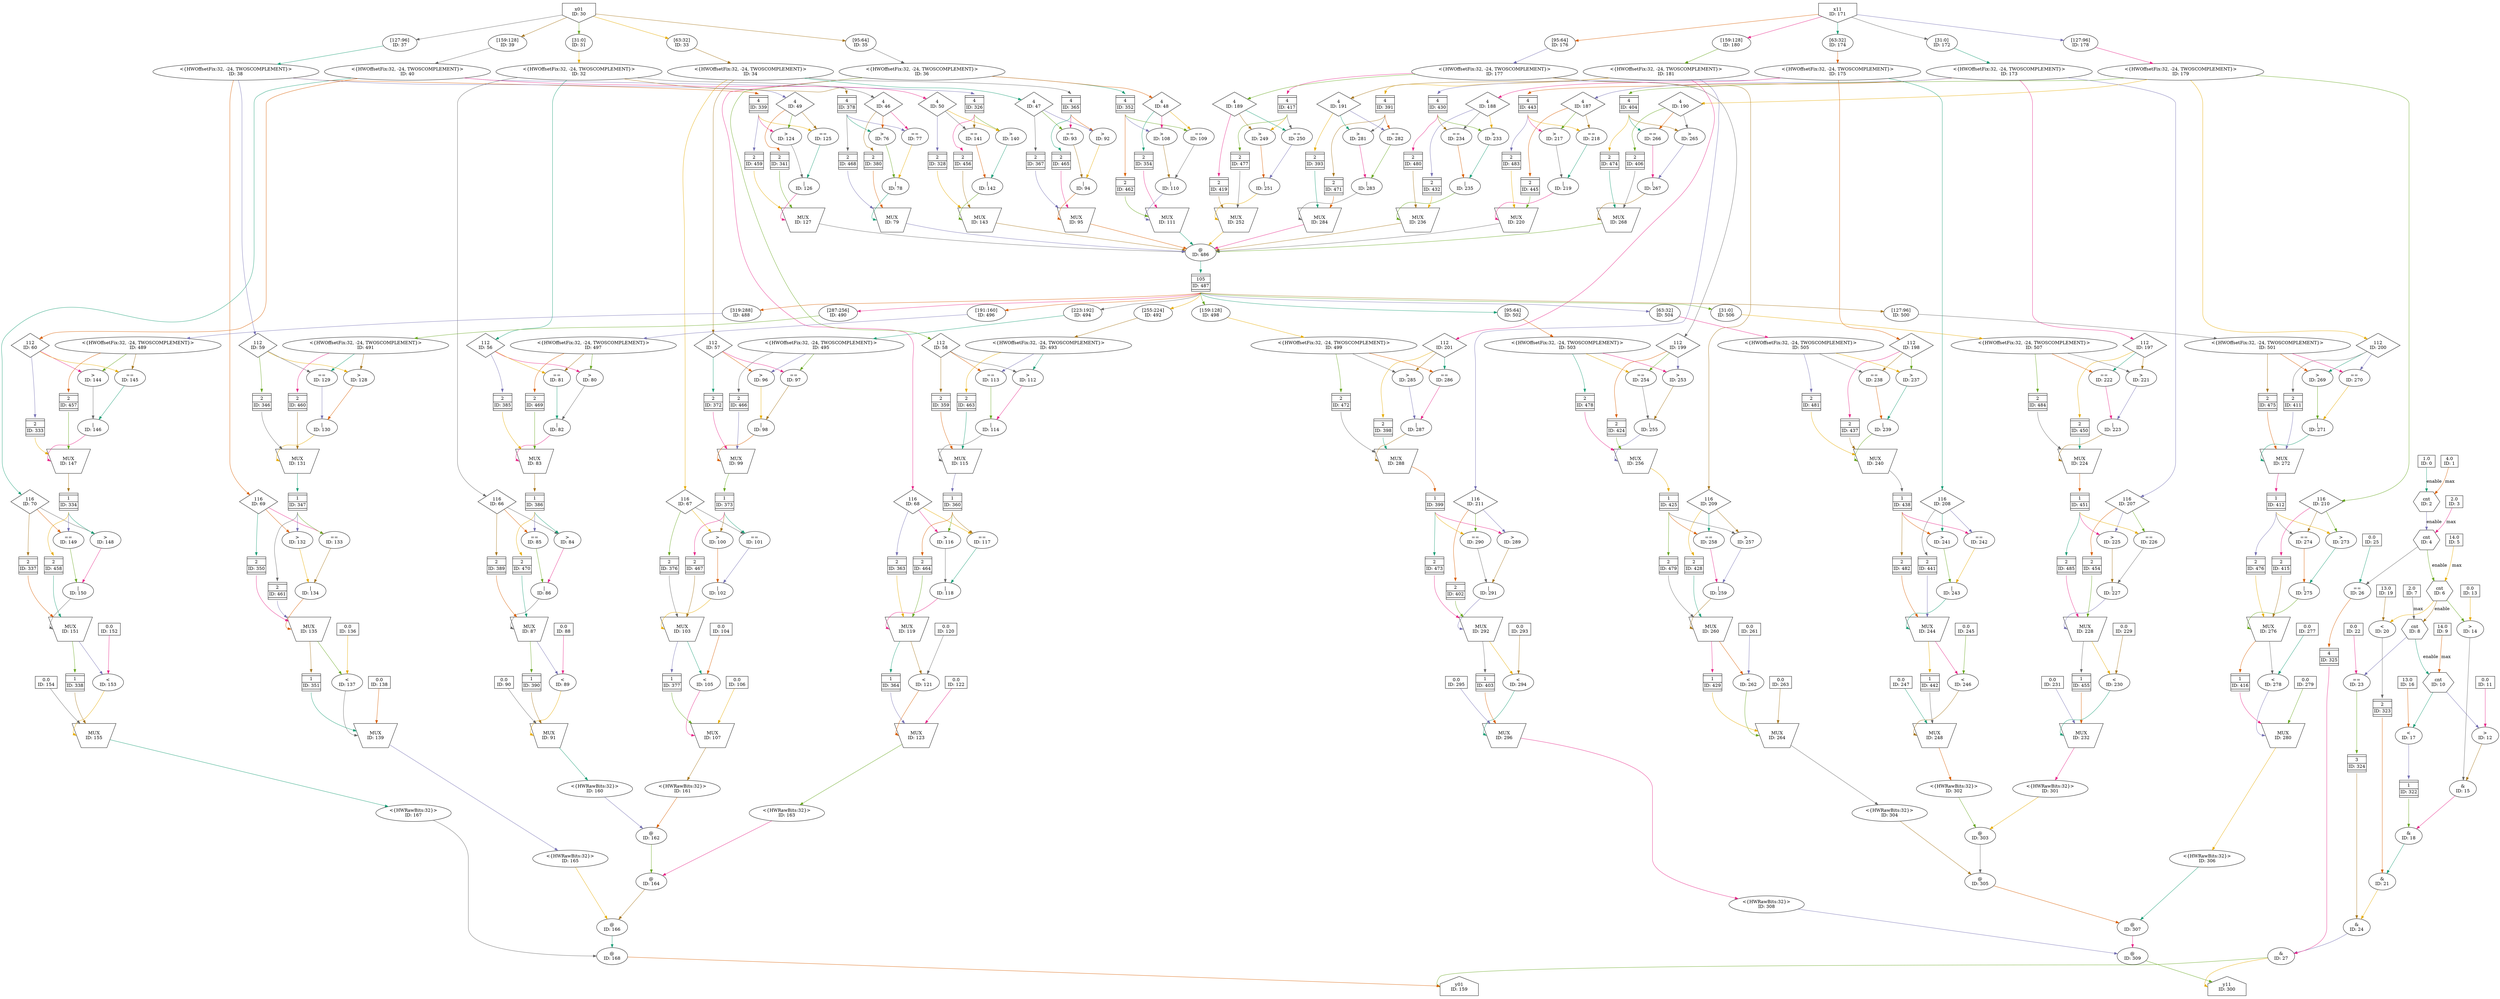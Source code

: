 digraph maxpooling00_coalesced{
	NodeConstantDouble0 [shape=box, label="1.0\nID: 0"];
	NodeConstantDouble1 [shape=box, label="4.0\nID: 1"];
	NodeCounterV12 [shape=hexagon, label="cnt\nID: 2"];
	NodeConstantDouble3 [shape=box, label="2.0\nID: 3"];
	NodeCounterV14 [shape=hexagon, label="cnt\nID: 4"];
	NodeConstantDouble5 [shape=box, label="14.0\nID: 5"];
	NodeCounterV16 [shape=hexagon, label="cnt\nID: 6"];
	NodeConstantDouble7 [shape=box, label="2.0\nID: 7"];
	NodeCounterV18 [shape=hexagon, label="cnt\nID: 8"];
	NodeConstantDouble9 [shape=box, label="14.0\nID: 9"];
	NodeCounterV110 [shape=hexagon, label="cnt\nID: 10"];
	NodeConstantDouble11 [shape=box, label="0.0\nID: 11"];
	NodeGt12 [label=">\nID: 12"];
	NodeConstantDouble13 [shape=box, label="0.0\nID: 13"];
	NodeGt14 [label=">\nID: 14"];
	NodeAnd15 [label="&\nID: 15"];
	NodeConstantDouble16 [shape=box, label="13.0\nID: 16"];
	NodeLt17 [label="<\nID: 17"];
	NodeFIFO322 [shape=plaintext, label=<<TABLE BORDER="0" CELLSPACING="0" CELLBORDER="1"> <TR><TD></TD></TR><TR><TD>1</TD></TR><TR><TD>ID: 322</TD></TR> <TR><TD></TD></TR> </TABLE>>];
	NodeAnd18 [label="&\nID: 18"];
	NodeConstantDouble19 [shape=box, label="13.0\nID: 19"];
	NodeLt20 [label="<\nID: 20"];
	NodeFIFO323 [shape=plaintext, label=<<TABLE BORDER="0" CELLSPACING="0" CELLBORDER="1"> <TR><TD></TD></TR><TR><TD>2</TD></TR><TR><TD>ID: 323</TD></TR> <TR><TD></TD></TR> </TABLE>>];
	NodeAnd21 [label="&\nID: 21"];
	NodeConstantDouble22 [shape=box, label="0.0\nID: 22"];
	NodeEq23 [label="==\nID: 23"];
	NodeFIFO324 [shape=plaintext, label=<<TABLE BORDER="0" CELLSPACING="0" CELLBORDER="1"> <TR><TD></TD></TR><TR><TD>3</TD></TR><TR><TD>ID: 324</TD></TR> <TR><TD></TD></TR> </TABLE>>];
	NodeAnd24 [label="&\nID: 24"];
	NodeConstantDouble25 [shape=box, label="0.0\nID: 25"];
	NodeEq26 [label="==\nID: 26"];
	NodeFIFO325 [shape=plaintext, label=<<TABLE BORDER="0" CELLSPACING="0" CELLBORDER="1"> <TR><TD></TD></TR><TR><TD>4</TD></TR><TR><TD>ID: 325</TD></TR> <TR><TD></TD></TR> </TABLE>>];
	NodeAnd27 [label="&\nID: 27"];
	NodeInput30 [shape=invhouse, label="x01\nID: 30"];
	NodeSlice39 [label="[159:128]\nID: 39"];
	NodeReinterpret40 [label="<{HWOffsetFix:32, -24, TWOSCOMPLEMENT}>\nID: 40"];
	NodeStreamOffset70 [shape=diamond, label="116\nID: 70"];
	NodeStreamOffset60 [shape=diamond, label="112\nID: 60"];
	NodeFIFO326 [shape=plaintext, label=<<TABLE BORDER="0" CELLSPACING="0" CELLBORDER="1"> <TR><TD></TD></TR><TR><TD>4</TD></TR><TR><TD>ID: 326</TD></TR> <TR><TD></TD></TR> </TABLE>>];
	NodeStreamOffset50 [shape=diamond, label="4\nID: 50"];
	NodeGt140 [label=">\nID: 140"];
	NodeEq141 [label="==\nID: 141"];
	NodeOr142 [label="|\nID: 142"];
	NodeFIFO328 [shape=plaintext, label=<<TABLE BORDER="0" CELLSPACING="0" CELLBORDER="1"> <TR><TD></TD></TR><TR><TD>2</TD></TR><TR><TD>ID: 328</TD></TR> <TR><TD></TD></TR> </TABLE>>];
	NodeFIFO456 [shape=plaintext, label=<<TABLE BORDER="0" CELLSPACING="0" CELLBORDER="1"> <TR><TD></TD></TR><TR><TD>2</TD></TR><TR><TD>ID: 456</TD></TR> <TR><TD></TD></TR> </TABLE>>];
	NodeMux143 [shape=invtrapezium, label="MUX\nID: 143", height=0.5];
	NodeSlice37 [label="[127:96]\nID: 37"];
	NodeReinterpret38 [label="<{HWOffsetFix:32, -24, TWOSCOMPLEMENT}>\nID: 38"];
	NodeFIFO339 [shape=plaintext, label=<<TABLE BORDER="0" CELLSPACING="0" CELLBORDER="1"> <TR><TD></TD></TR><TR><TD>4</TD></TR><TR><TD>ID: 339</TD></TR> <TR><TD></TD></TR> </TABLE>>];
	NodeStreamOffset49 [shape=diamond, label="4\nID: 49"];
	NodeGt124 [label=">\nID: 124"];
	NodeEq125 [label="==\nID: 125"];
	NodeOr126 [label="|\nID: 126"];
	NodeFIFO341 [shape=plaintext, label=<<TABLE BORDER="0" CELLSPACING="0" CELLBORDER="1"> <TR><TD></TD></TR><TR><TD>2</TD></TR><TR><TD>ID: 341</TD></TR> <TR><TD></TD></TR> </TABLE>>];
	NodeFIFO459 [shape=plaintext, label=<<TABLE BORDER="0" CELLSPACING="0" CELLBORDER="1"> <TR><TD></TD></TR><TR><TD>2</TD></TR><TR><TD>ID: 459</TD></TR> <TR><TD></TD></TR> </TABLE>>];
	NodeMux127 [shape=invtrapezium, label="MUX\nID: 127", height=0.5];
	NodeSlice35 [label="[95:64]\nID: 35"];
	NodeReinterpret36 [label="<{HWOffsetFix:32, -24, TWOSCOMPLEMENT}>\nID: 36"];
	NodeFIFO352 [shape=plaintext, label=<<TABLE BORDER="0" CELLSPACING="0" CELLBORDER="1"> <TR><TD></TD></TR><TR><TD>4</TD></TR><TR><TD>ID: 352</TD></TR> <TR><TD></TD></TR> </TABLE>>];
	NodeStreamOffset48 [shape=diamond, label="4\nID: 48"];
	NodeGt108 [label=">\nID: 108"];
	NodeEq109 [label="==\nID: 109"];
	NodeOr110 [label="|\nID: 110"];
	NodeFIFO354 [shape=plaintext, label=<<TABLE BORDER="0" CELLSPACING="0" CELLBORDER="1"> <TR><TD></TD></TR><TR><TD>2</TD></TR><TR><TD>ID: 354</TD></TR> <TR><TD></TD></TR> </TABLE>>];
	NodeFIFO462 [shape=plaintext, label=<<TABLE BORDER="0" CELLSPACING="0" CELLBORDER="1"> <TR><TD></TD></TR><TR><TD>2</TD></TR><TR><TD>ID: 462</TD></TR> <TR><TD></TD></TR> </TABLE>>];
	NodeMux111 [shape=invtrapezium, label="MUX\nID: 111", height=0.5];
	NodeSlice33 [label="[63:32]\nID: 33"];
	NodeReinterpret34 [label="<{HWOffsetFix:32, -24, TWOSCOMPLEMENT}>\nID: 34"];
	NodeFIFO365 [shape=plaintext, label=<<TABLE BORDER="0" CELLSPACING="0" CELLBORDER="1"> <TR><TD></TD></TR><TR><TD>4</TD></TR><TR><TD>ID: 365</TD></TR> <TR><TD></TD></TR> </TABLE>>];
	NodeStreamOffset47 [shape=diamond, label="4\nID: 47"];
	NodeGt92 [label=">\nID: 92"];
	NodeEq93 [label="==\nID: 93"];
	NodeOr94 [label="|\nID: 94"];
	NodeFIFO367 [shape=plaintext, label=<<TABLE BORDER="0" CELLSPACING="0" CELLBORDER="1"> <TR><TD></TD></TR><TR><TD>2</TD></TR><TR><TD>ID: 367</TD></TR> <TR><TD></TD></TR> </TABLE>>];
	NodeFIFO465 [shape=plaintext, label=<<TABLE BORDER="0" CELLSPACING="0" CELLBORDER="1"> <TR><TD></TD></TR><TR><TD>2</TD></TR><TR><TD>ID: 465</TD></TR> <TR><TD></TD></TR> </TABLE>>];
	NodeMux95 [shape=invtrapezium, label="MUX\nID: 95", height=0.5];
	NodeSlice31 [label="[31:0]\nID: 31"];
	NodeReinterpret32 [label="<{HWOffsetFix:32, -24, TWOSCOMPLEMENT}>\nID: 32"];
	NodeFIFO378 [shape=plaintext, label=<<TABLE BORDER="0" CELLSPACING="0" CELLBORDER="1"> <TR><TD></TD></TR><TR><TD>4</TD></TR><TR><TD>ID: 378</TD></TR> <TR><TD></TD></TR> </TABLE>>];
	NodeStreamOffset46 [shape=diamond, label="4\nID: 46"];
	NodeGt76 [label=">\nID: 76"];
	NodeEq77 [label="==\nID: 77"];
	NodeOr78 [label="|\nID: 78"];
	NodeFIFO380 [shape=plaintext, label=<<TABLE BORDER="0" CELLSPACING="0" CELLBORDER="1"> <TR><TD></TD></TR><TR><TD>2</TD></TR><TR><TD>ID: 380</TD></TR> <TR><TD></TD></TR> </TABLE>>];
	NodeFIFO468 [shape=plaintext, label=<<TABLE BORDER="0" CELLSPACING="0" CELLBORDER="1"> <TR><TD></TD></TR><TR><TD>2</TD></TR><TR><TD>ID: 468</TD></TR> <TR><TD></TD></TR> </TABLE>>];
	NodeMux79 [shape=invtrapezium, label="MUX\nID: 79", height=0.5];
	NodeInput171 [shape=invhouse, label="x11\nID: 171"];
	NodeSlice180 [label="[159:128]\nID: 180"];
	NodeReinterpret181 [label="<{HWOffsetFix:32, -24, TWOSCOMPLEMENT}>\nID: 181"];
	NodeFIFO391 [shape=plaintext, label=<<TABLE BORDER="0" CELLSPACING="0" CELLBORDER="1"> <TR><TD></TD></TR><TR><TD>4</TD></TR><TR><TD>ID: 391</TD></TR> <TR><TD></TD></TR> </TABLE>>];
	NodeStreamOffset191 [shape=diamond, label="4\nID: 191"];
	NodeGt281 [label=">\nID: 281"];
	NodeEq282 [label="==\nID: 282"];
	NodeOr283 [label="|\nID: 283"];
	NodeFIFO393 [shape=plaintext, label=<<TABLE BORDER="0" CELLSPACING="0" CELLBORDER="1"> <TR><TD></TD></TR><TR><TD>2</TD></TR><TR><TD>ID: 393</TD></TR> <TR><TD></TD></TR> </TABLE>>];
	NodeFIFO471 [shape=plaintext, label=<<TABLE BORDER="0" CELLSPACING="0" CELLBORDER="1"> <TR><TD></TD></TR><TR><TD>2</TD></TR><TR><TD>ID: 471</TD></TR> <TR><TD></TD></TR> </TABLE>>];
	NodeMux284 [shape=invtrapezium, label="MUX\nID: 284", height=0.5];
	NodeSlice178 [label="[127:96]\nID: 178"];
	NodeReinterpret179 [label="<{HWOffsetFix:32, -24, TWOSCOMPLEMENT}>\nID: 179"];
	NodeFIFO404 [shape=plaintext, label=<<TABLE BORDER="0" CELLSPACING="0" CELLBORDER="1"> <TR><TD></TD></TR><TR><TD>4</TD></TR><TR><TD>ID: 404</TD></TR> <TR><TD></TD></TR> </TABLE>>];
	NodeStreamOffset190 [shape=diamond, label="4\nID: 190"];
	NodeGt265 [label=">\nID: 265"];
	NodeEq266 [label="==\nID: 266"];
	NodeOr267 [label="|\nID: 267"];
	NodeFIFO406 [shape=plaintext, label=<<TABLE BORDER="0" CELLSPACING="0" CELLBORDER="1"> <TR><TD></TD></TR><TR><TD>2</TD></TR><TR><TD>ID: 406</TD></TR> <TR><TD></TD></TR> </TABLE>>];
	NodeFIFO474 [shape=plaintext, label=<<TABLE BORDER="0" CELLSPACING="0" CELLBORDER="1"> <TR><TD></TD></TR><TR><TD>2</TD></TR><TR><TD>ID: 474</TD></TR> <TR><TD></TD></TR> </TABLE>>];
	NodeMux268 [shape=invtrapezium, label="MUX\nID: 268", height=0.5];
	NodeSlice176 [label="[95:64]\nID: 176"];
	NodeReinterpret177 [label="<{HWOffsetFix:32, -24, TWOSCOMPLEMENT}>\nID: 177"];
	NodeFIFO417 [shape=plaintext, label=<<TABLE BORDER="0" CELLSPACING="0" CELLBORDER="1"> <TR><TD></TD></TR><TR><TD>4</TD></TR><TR><TD>ID: 417</TD></TR> <TR><TD></TD></TR> </TABLE>>];
	NodeStreamOffset189 [shape=diamond, label="4\nID: 189"];
	NodeGt249 [label=">\nID: 249"];
	NodeEq250 [label="==\nID: 250"];
	NodeOr251 [label="|\nID: 251"];
	NodeFIFO419 [shape=plaintext, label=<<TABLE BORDER="0" CELLSPACING="0" CELLBORDER="1"> <TR><TD></TD></TR><TR><TD>2</TD></TR><TR><TD>ID: 419</TD></TR> <TR><TD></TD></TR> </TABLE>>];
	NodeFIFO477 [shape=plaintext, label=<<TABLE BORDER="0" CELLSPACING="0" CELLBORDER="1"> <TR><TD></TD></TR><TR><TD>2</TD></TR><TR><TD>ID: 477</TD></TR> <TR><TD></TD></TR> </TABLE>>];
	NodeMux252 [shape=invtrapezium, label="MUX\nID: 252", height=0.5];
	NodeSlice174 [label="[63:32]\nID: 174"];
	NodeReinterpret175 [label="<{HWOffsetFix:32, -24, TWOSCOMPLEMENT}>\nID: 175"];
	NodeFIFO430 [shape=plaintext, label=<<TABLE BORDER="0" CELLSPACING="0" CELLBORDER="1"> <TR><TD></TD></TR><TR><TD>4</TD></TR><TR><TD>ID: 430</TD></TR> <TR><TD></TD></TR> </TABLE>>];
	NodeStreamOffset188 [shape=diamond, label="4\nID: 188"];
	NodeGt233 [label=">\nID: 233"];
	NodeEq234 [label="==\nID: 234"];
	NodeOr235 [label="|\nID: 235"];
	NodeFIFO432 [shape=plaintext, label=<<TABLE BORDER="0" CELLSPACING="0" CELLBORDER="1"> <TR><TD></TD></TR><TR><TD>2</TD></TR><TR><TD>ID: 432</TD></TR> <TR><TD></TD></TR> </TABLE>>];
	NodeFIFO480 [shape=plaintext, label=<<TABLE BORDER="0" CELLSPACING="0" CELLBORDER="1"> <TR><TD></TD></TR><TR><TD>2</TD></TR><TR><TD>ID: 480</TD></TR> <TR><TD></TD></TR> </TABLE>>];
	NodeMux236 [shape=invtrapezium, label="MUX\nID: 236", height=0.5];
	NodeSlice172 [label="[31:0]\nID: 172"];
	NodeReinterpret173 [label="<{HWOffsetFix:32, -24, TWOSCOMPLEMENT}>\nID: 173"];
	NodeFIFO443 [shape=plaintext, label=<<TABLE BORDER="0" CELLSPACING="0" CELLBORDER="1"> <TR><TD></TD></TR><TR><TD>4</TD></TR><TR><TD>ID: 443</TD></TR> <TR><TD></TD></TR> </TABLE>>];
	NodeStreamOffset187 [shape=diamond, label="4\nID: 187"];
	NodeGt217 [label=">\nID: 217"];
	NodeEq218 [label="==\nID: 218"];
	NodeOr219 [label="|\nID: 219"];
	NodeFIFO445 [shape=plaintext, label=<<TABLE BORDER="0" CELLSPACING="0" CELLBORDER="1"> <TR><TD></TD></TR><TR><TD>2</TD></TR><TR><TD>ID: 445</TD></TR> <TR><TD></TD></TR> </TABLE>>];
	NodeFIFO483 [shape=plaintext, label=<<TABLE BORDER="0" CELLSPACING="0" CELLBORDER="1"> <TR><TD></TD></TR><TR><TD>2</TD></TR><TR><TD>ID: 483</TD></TR> <TR><TD></TD></TR> </TABLE>>];
	NodeMux220 [shape=invtrapezium, label="MUX\nID: 220", height=0.5];
	NodeCat486 [label="@\nID: 486"];
	NodeFIFO487 [shape=plaintext, label=<<TABLE BORDER="0" CELLSPACING="0" CELLBORDER="1"> <TR><TD></TD></TR><TR><TD>105</TD></TR><TR><TD>ID: 487</TD></TR> <TR><TD></TD></TR> </TABLE>>];
	NodeSlice488 [label="[319:288]\nID: 488"];
	NodeReinterpret489 [label="<{HWOffsetFix:32, -24, TWOSCOMPLEMENT}>\nID: 489"];
	NodeGt144 [label=">\nID: 144"];
	NodeEq145 [label="==\nID: 145"];
	NodeOr146 [label="|\nID: 146"];
	NodeFIFO457 [shape=plaintext, label=<<TABLE BORDER="0" CELLSPACING="0" CELLBORDER="1"> <TR><TD></TD></TR><TR><TD>2</TD></TR><TR><TD>ID: 457</TD></TR> <TR><TD></TD></TR> </TABLE>>];
	NodeFIFO333 [shape=plaintext, label=<<TABLE BORDER="0" CELLSPACING="0" CELLBORDER="1"> <TR><TD></TD></TR><TR><TD>2</TD></TR><TR><TD>ID: 333</TD></TR> <TR><TD></TD></TR> </TABLE>>];
	NodeMux147 [shape=invtrapezium, label="MUX\nID: 147", height=0.5];
	NodeFIFO334 [shape=plaintext, label=<<TABLE BORDER="0" CELLSPACING="0" CELLBORDER="1"> <TR><TD></TD></TR><TR><TD>1</TD></TR><TR><TD>ID: 334</TD></TR> <TR><TD></TD></TR> </TABLE>>];
	NodeGt148 [label=">\nID: 148"];
	NodeEq149 [label="==\nID: 149"];
	NodeOr150 [label="|\nID: 150"];
	NodeFIFO458 [shape=plaintext, label=<<TABLE BORDER="0" CELLSPACING="0" CELLBORDER="1"> <TR><TD></TD></TR><TR><TD>2</TD></TR><TR><TD>ID: 458</TD></TR> <TR><TD></TD></TR> </TABLE>>];
	NodeFIFO337 [shape=plaintext, label=<<TABLE BORDER="0" CELLSPACING="0" CELLBORDER="1"> <TR><TD></TD></TR><TR><TD>2</TD></TR><TR><TD>ID: 337</TD></TR> <TR><TD></TD></TR> </TABLE>>];
	NodeMux151 [shape=invtrapezium, label="MUX\nID: 151", height=0.5];
	NodeConstantDouble152 [shape=box, label="0.0\nID: 152"];
	NodeLt153 [label="<\nID: 153"];
	NodeFIFO338 [shape=plaintext, label=<<TABLE BORDER="0" CELLSPACING="0" CELLBORDER="1"> <TR><TD></TD></TR><TR><TD>1</TD></TR><TR><TD>ID: 338</TD></TR> <TR><TD></TD></TR> </TABLE>>];
	NodeConstantDouble154 [shape=box, label="0.0\nID: 154"];
	NodeMux155 [shape=invtrapezium, label="MUX\nID: 155", height=0.5];
	NodeReinterpret167 [label="<{HWRawBits:32}>\nID: 167"];
	NodeStreamOffset69 [shape=diamond, label="116\nID: 69"];
	NodeStreamOffset59 [shape=diamond, label="112\nID: 59"];
	NodeSlice490 [label="[287:256]\nID: 490"];
	NodeReinterpret491 [label="<{HWOffsetFix:32, -24, TWOSCOMPLEMENT}>\nID: 491"];
	NodeGt128 [label=">\nID: 128"];
	NodeEq129 [label="==\nID: 129"];
	NodeOr130 [label="|\nID: 130"];
	NodeFIFO460 [shape=plaintext, label=<<TABLE BORDER="0" CELLSPACING="0" CELLBORDER="1"> <TR><TD></TD></TR><TR><TD>2</TD></TR><TR><TD>ID: 460</TD></TR> <TR><TD></TD></TR> </TABLE>>];
	NodeFIFO346 [shape=plaintext, label=<<TABLE BORDER="0" CELLSPACING="0" CELLBORDER="1"> <TR><TD></TD></TR><TR><TD>2</TD></TR><TR><TD>ID: 346</TD></TR> <TR><TD></TD></TR> </TABLE>>];
	NodeMux131 [shape=invtrapezium, label="MUX\nID: 131", height=0.5];
	NodeFIFO347 [shape=plaintext, label=<<TABLE BORDER="0" CELLSPACING="0" CELLBORDER="1"> <TR><TD></TD></TR><TR><TD>1</TD></TR><TR><TD>ID: 347</TD></TR> <TR><TD></TD></TR> </TABLE>>];
	NodeGt132 [label=">\nID: 132"];
	NodeEq133 [label="==\nID: 133"];
	NodeOr134 [label="|\nID: 134"];
	NodeFIFO461 [shape=plaintext, label=<<TABLE BORDER="0" CELLSPACING="0" CELLBORDER="1"> <TR><TD></TD></TR><TR><TD>2</TD></TR><TR><TD>ID: 461</TD></TR> <TR><TD></TD></TR> </TABLE>>];
	NodeFIFO350 [shape=plaintext, label=<<TABLE BORDER="0" CELLSPACING="0" CELLBORDER="1"> <TR><TD></TD></TR><TR><TD>2</TD></TR><TR><TD>ID: 350</TD></TR> <TR><TD></TD></TR> </TABLE>>];
	NodeMux135 [shape=invtrapezium, label="MUX\nID: 135", height=0.5];
	NodeConstantDouble136 [shape=box, label="0.0\nID: 136"];
	NodeLt137 [label="<\nID: 137"];
	NodeFIFO351 [shape=plaintext, label=<<TABLE BORDER="0" CELLSPACING="0" CELLBORDER="1"> <TR><TD></TD></TR><TR><TD>1</TD></TR><TR><TD>ID: 351</TD></TR> <TR><TD></TD></TR> </TABLE>>];
	NodeConstantDouble138 [shape=box, label="0.0\nID: 138"];
	NodeMux139 [shape=invtrapezium, label="MUX\nID: 139", height=0.5];
	NodeReinterpret165 [label="<{HWRawBits:32}>\nID: 165"];
	NodeStreamOffset68 [shape=diamond, label="116\nID: 68"];
	NodeStreamOffset58 [shape=diamond, label="112\nID: 58"];
	NodeSlice492 [label="[255:224]\nID: 492"];
	NodeReinterpret493 [label="<{HWOffsetFix:32, -24, TWOSCOMPLEMENT}>\nID: 493"];
	NodeGt112 [label=">\nID: 112"];
	NodeEq113 [label="==\nID: 113"];
	NodeOr114 [label="|\nID: 114"];
	NodeFIFO463 [shape=plaintext, label=<<TABLE BORDER="0" CELLSPACING="0" CELLBORDER="1"> <TR><TD></TD></TR><TR><TD>2</TD></TR><TR><TD>ID: 463</TD></TR> <TR><TD></TD></TR> </TABLE>>];
	NodeFIFO359 [shape=plaintext, label=<<TABLE BORDER="0" CELLSPACING="0" CELLBORDER="1"> <TR><TD></TD></TR><TR><TD>2</TD></TR><TR><TD>ID: 359</TD></TR> <TR><TD></TD></TR> </TABLE>>];
	NodeMux115 [shape=invtrapezium, label="MUX\nID: 115", height=0.5];
	NodeFIFO360 [shape=plaintext, label=<<TABLE BORDER="0" CELLSPACING="0" CELLBORDER="1"> <TR><TD></TD></TR><TR><TD>1</TD></TR><TR><TD>ID: 360</TD></TR> <TR><TD></TD></TR> </TABLE>>];
	NodeGt116 [label=">\nID: 116"];
	NodeEq117 [label="==\nID: 117"];
	NodeOr118 [label="|\nID: 118"];
	NodeFIFO464 [shape=plaintext, label=<<TABLE BORDER="0" CELLSPACING="0" CELLBORDER="1"> <TR><TD></TD></TR><TR><TD>2</TD></TR><TR><TD>ID: 464</TD></TR> <TR><TD></TD></TR> </TABLE>>];
	NodeFIFO363 [shape=plaintext, label=<<TABLE BORDER="0" CELLSPACING="0" CELLBORDER="1"> <TR><TD></TD></TR><TR><TD>2</TD></TR><TR><TD>ID: 363</TD></TR> <TR><TD></TD></TR> </TABLE>>];
	NodeMux119 [shape=invtrapezium, label="MUX\nID: 119", height=0.5];
	NodeConstantDouble120 [shape=box, label="0.0\nID: 120"];
	NodeLt121 [label="<\nID: 121"];
	NodeFIFO364 [shape=plaintext, label=<<TABLE BORDER="0" CELLSPACING="0" CELLBORDER="1"> <TR><TD></TD></TR><TR><TD>1</TD></TR><TR><TD>ID: 364</TD></TR> <TR><TD></TD></TR> </TABLE>>];
	NodeConstantDouble122 [shape=box, label="0.0\nID: 122"];
	NodeMux123 [shape=invtrapezium, label="MUX\nID: 123", height=0.5];
	NodeReinterpret163 [label="<{HWRawBits:32}>\nID: 163"];
	NodeStreamOffset67 [shape=diamond, label="116\nID: 67"];
	NodeStreamOffset57 [shape=diamond, label="112\nID: 57"];
	NodeSlice494 [label="[223:192]\nID: 494"];
	NodeReinterpret495 [label="<{HWOffsetFix:32, -24, TWOSCOMPLEMENT}>\nID: 495"];
	NodeGt96 [label=">\nID: 96"];
	NodeEq97 [label="==\nID: 97"];
	NodeOr98 [label="|\nID: 98"];
	NodeFIFO466 [shape=plaintext, label=<<TABLE BORDER="0" CELLSPACING="0" CELLBORDER="1"> <TR><TD></TD></TR><TR><TD>2</TD></TR><TR><TD>ID: 466</TD></TR> <TR><TD></TD></TR> </TABLE>>];
	NodeFIFO372 [shape=plaintext, label=<<TABLE BORDER="0" CELLSPACING="0" CELLBORDER="1"> <TR><TD></TD></TR><TR><TD>2</TD></TR><TR><TD>ID: 372</TD></TR> <TR><TD></TD></TR> </TABLE>>];
	NodeMux99 [shape=invtrapezium, label="MUX\nID: 99", height=0.5];
	NodeFIFO373 [shape=plaintext, label=<<TABLE BORDER="0" CELLSPACING="0" CELLBORDER="1"> <TR><TD></TD></TR><TR><TD>1</TD></TR><TR><TD>ID: 373</TD></TR> <TR><TD></TD></TR> </TABLE>>];
	NodeGt100 [label=">\nID: 100"];
	NodeEq101 [label="==\nID: 101"];
	NodeOr102 [label="|\nID: 102"];
	NodeFIFO467 [shape=plaintext, label=<<TABLE BORDER="0" CELLSPACING="0" CELLBORDER="1"> <TR><TD></TD></TR><TR><TD>2</TD></TR><TR><TD>ID: 467</TD></TR> <TR><TD></TD></TR> </TABLE>>];
	NodeFIFO376 [shape=plaintext, label=<<TABLE BORDER="0" CELLSPACING="0" CELLBORDER="1"> <TR><TD></TD></TR><TR><TD>2</TD></TR><TR><TD>ID: 376</TD></TR> <TR><TD></TD></TR> </TABLE>>];
	NodeMux103 [shape=invtrapezium, label="MUX\nID: 103", height=0.5];
	NodeConstantDouble104 [shape=box, label="0.0\nID: 104"];
	NodeLt105 [label="<\nID: 105"];
	NodeFIFO377 [shape=plaintext, label=<<TABLE BORDER="0" CELLSPACING="0" CELLBORDER="1"> <TR><TD></TD></TR><TR><TD>1</TD></TR><TR><TD>ID: 377</TD></TR> <TR><TD></TD></TR> </TABLE>>];
	NodeConstantDouble106 [shape=box, label="0.0\nID: 106"];
	NodeMux107 [shape=invtrapezium, label="MUX\nID: 107", height=0.5];
	NodeReinterpret161 [label="<{HWRawBits:32}>\nID: 161"];
	NodeStreamOffset66 [shape=diamond, label="116\nID: 66"];
	NodeStreamOffset56 [shape=diamond, label="112\nID: 56"];
	NodeSlice496 [label="[191:160]\nID: 496"];
	NodeReinterpret497 [label="<{HWOffsetFix:32, -24, TWOSCOMPLEMENT}>\nID: 497"];
	NodeGt80 [label=">\nID: 80"];
	NodeEq81 [label="==\nID: 81"];
	NodeOr82 [label="|\nID: 82"];
	NodeFIFO469 [shape=plaintext, label=<<TABLE BORDER="0" CELLSPACING="0" CELLBORDER="1"> <TR><TD></TD></TR><TR><TD>2</TD></TR><TR><TD>ID: 469</TD></TR> <TR><TD></TD></TR> </TABLE>>];
	NodeFIFO385 [shape=plaintext, label=<<TABLE BORDER="0" CELLSPACING="0" CELLBORDER="1"> <TR><TD></TD></TR><TR><TD>2</TD></TR><TR><TD>ID: 385</TD></TR> <TR><TD></TD></TR> </TABLE>>];
	NodeMux83 [shape=invtrapezium, label="MUX\nID: 83", height=0.5];
	NodeFIFO386 [shape=plaintext, label=<<TABLE BORDER="0" CELLSPACING="0" CELLBORDER="1"> <TR><TD></TD></TR><TR><TD>1</TD></TR><TR><TD>ID: 386</TD></TR> <TR><TD></TD></TR> </TABLE>>];
	NodeGt84 [label=">\nID: 84"];
	NodeEq85 [label="==\nID: 85"];
	NodeOr86 [label="|\nID: 86"];
	NodeFIFO470 [shape=plaintext, label=<<TABLE BORDER="0" CELLSPACING="0" CELLBORDER="1"> <TR><TD></TD></TR><TR><TD>2</TD></TR><TR><TD>ID: 470</TD></TR> <TR><TD></TD></TR> </TABLE>>];
	NodeFIFO389 [shape=plaintext, label=<<TABLE BORDER="0" CELLSPACING="0" CELLBORDER="1"> <TR><TD></TD></TR><TR><TD>2</TD></TR><TR><TD>ID: 389</TD></TR> <TR><TD></TD></TR> </TABLE>>];
	NodeMux87 [shape=invtrapezium, label="MUX\nID: 87", height=0.5];
	NodeConstantDouble88 [shape=box, label="0.0\nID: 88"];
	NodeLt89 [label="<\nID: 89"];
	NodeFIFO390 [shape=plaintext, label=<<TABLE BORDER="0" CELLSPACING="0" CELLBORDER="1"> <TR><TD></TD></TR><TR><TD>1</TD></TR><TR><TD>ID: 390</TD></TR> <TR><TD></TD></TR> </TABLE>>];
	NodeConstantDouble90 [shape=box, label="0.0\nID: 90"];
	NodeMux91 [shape=invtrapezium, label="MUX\nID: 91", height=0.5];
	NodeReinterpret160 [label="<{HWRawBits:32}>\nID: 160"];
	NodeCat162 [label="@\nID: 162"];
	NodeCat164 [label="@\nID: 164"];
	NodeCat166 [label="@\nID: 166"];
	NodeCat168 [label="@\nID: 168"];
	NodeOutput159 [shape=house, label="y01\nID: 159"];
	NodeStreamOffset211 [shape=diamond, label="116\nID: 211"];
	NodeStreamOffset201 [shape=diamond, label="112\nID: 201"];
	NodeSlice498 [label="[159:128]\nID: 498"];
	NodeReinterpret499 [label="<{HWOffsetFix:32, -24, TWOSCOMPLEMENT}>\nID: 499"];
	NodeGt285 [label=">\nID: 285"];
	NodeEq286 [label="==\nID: 286"];
	NodeOr287 [label="|\nID: 287"];
	NodeFIFO472 [shape=plaintext, label=<<TABLE BORDER="0" CELLSPACING="0" CELLBORDER="1"> <TR><TD></TD></TR><TR><TD>2</TD></TR><TR><TD>ID: 472</TD></TR> <TR><TD></TD></TR> </TABLE>>];
	NodeFIFO398 [shape=plaintext, label=<<TABLE BORDER="0" CELLSPACING="0" CELLBORDER="1"> <TR><TD></TD></TR><TR><TD>2</TD></TR><TR><TD>ID: 398</TD></TR> <TR><TD></TD></TR> </TABLE>>];
	NodeMux288 [shape=invtrapezium, label="MUX\nID: 288", height=0.5];
	NodeFIFO399 [shape=plaintext, label=<<TABLE BORDER="0" CELLSPACING="0" CELLBORDER="1"> <TR><TD></TD></TR><TR><TD>1</TD></TR><TR><TD>ID: 399</TD></TR> <TR><TD></TD></TR> </TABLE>>];
	NodeGt289 [label=">\nID: 289"];
	NodeEq290 [label="==\nID: 290"];
	NodeOr291 [label="|\nID: 291"];
	NodeFIFO473 [shape=plaintext, label=<<TABLE BORDER="0" CELLSPACING="0" CELLBORDER="1"> <TR><TD></TD></TR><TR><TD>2</TD></TR><TR><TD>ID: 473</TD></TR> <TR><TD></TD></TR> </TABLE>>];
	NodeFIFO402 [shape=plaintext, label=<<TABLE BORDER="0" CELLSPACING="0" CELLBORDER="1"> <TR><TD></TD></TR><TR><TD>2</TD></TR><TR><TD>ID: 402</TD></TR> <TR><TD></TD></TR> </TABLE>>];
	NodeMux292 [shape=invtrapezium, label="MUX\nID: 292", height=0.5];
	NodeConstantDouble293 [shape=box, label="0.0\nID: 293"];
	NodeLt294 [label="<\nID: 294"];
	NodeFIFO403 [shape=plaintext, label=<<TABLE BORDER="0" CELLSPACING="0" CELLBORDER="1"> <TR><TD></TD></TR><TR><TD>1</TD></TR><TR><TD>ID: 403</TD></TR> <TR><TD></TD></TR> </TABLE>>];
	NodeConstantDouble295 [shape=box, label="0.0\nID: 295"];
	NodeMux296 [shape=invtrapezium, label="MUX\nID: 296", height=0.5];
	NodeReinterpret308 [label="<{HWRawBits:32}>\nID: 308"];
	NodeStreamOffset210 [shape=diamond, label="116\nID: 210"];
	NodeStreamOffset200 [shape=diamond, label="112\nID: 200"];
	NodeSlice500 [label="[127:96]\nID: 500"];
	NodeReinterpret501 [label="<{HWOffsetFix:32, -24, TWOSCOMPLEMENT}>\nID: 501"];
	NodeGt269 [label=">\nID: 269"];
	NodeEq270 [label="==\nID: 270"];
	NodeOr271 [label="|\nID: 271"];
	NodeFIFO475 [shape=plaintext, label=<<TABLE BORDER="0" CELLSPACING="0" CELLBORDER="1"> <TR><TD></TD></TR><TR><TD>2</TD></TR><TR><TD>ID: 475</TD></TR> <TR><TD></TD></TR> </TABLE>>];
	NodeFIFO411 [shape=plaintext, label=<<TABLE BORDER="0" CELLSPACING="0" CELLBORDER="1"> <TR><TD></TD></TR><TR><TD>2</TD></TR><TR><TD>ID: 411</TD></TR> <TR><TD></TD></TR> </TABLE>>];
	NodeMux272 [shape=invtrapezium, label="MUX\nID: 272", height=0.5];
	NodeFIFO412 [shape=plaintext, label=<<TABLE BORDER="0" CELLSPACING="0" CELLBORDER="1"> <TR><TD></TD></TR><TR><TD>1</TD></TR><TR><TD>ID: 412</TD></TR> <TR><TD></TD></TR> </TABLE>>];
	NodeGt273 [label=">\nID: 273"];
	NodeEq274 [label="==\nID: 274"];
	NodeOr275 [label="|\nID: 275"];
	NodeFIFO476 [shape=plaintext, label=<<TABLE BORDER="0" CELLSPACING="0" CELLBORDER="1"> <TR><TD></TD></TR><TR><TD>2</TD></TR><TR><TD>ID: 476</TD></TR> <TR><TD></TD></TR> </TABLE>>];
	NodeFIFO415 [shape=plaintext, label=<<TABLE BORDER="0" CELLSPACING="0" CELLBORDER="1"> <TR><TD></TD></TR><TR><TD>2</TD></TR><TR><TD>ID: 415</TD></TR> <TR><TD></TD></TR> </TABLE>>];
	NodeMux276 [shape=invtrapezium, label="MUX\nID: 276", height=0.5];
	NodeConstantDouble277 [shape=box, label="0.0\nID: 277"];
	NodeLt278 [label="<\nID: 278"];
	NodeFIFO416 [shape=plaintext, label=<<TABLE BORDER="0" CELLSPACING="0" CELLBORDER="1"> <TR><TD></TD></TR><TR><TD>1</TD></TR><TR><TD>ID: 416</TD></TR> <TR><TD></TD></TR> </TABLE>>];
	NodeConstantDouble279 [shape=box, label="0.0\nID: 279"];
	NodeMux280 [shape=invtrapezium, label="MUX\nID: 280", height=0.5];
	NodeReinterpret306 [label="<{HWRawBits:32}>\nID: 306"];
	NodeStreamOffset209 [shape=diamond, label="116\nID: 209"];
	NodeStreamOffset199 [shape=diamond, label="112\nID: 199"];
	NodeSlice502 [label="[95:64]\nID: 502"];
	NodeReinterpret503 [label="<{HWOffsetFix:32, -24, TWOSCOMPLEMENT}>\nID: 503"];
	NodeGt253 [label=">\nID: 253"];
	NodeEq254 [label="==\nID: 254"];
	NodeOr255 [label="|\nID: 255"];
	NodeFIFO478 [shape=plaintext, label=<<TABLE BORDER="0" CELLSPACING="0" CELLBORDER="1"> <TR><TD></TD></TR><TR><TD>2</TD></TR><TR><TD>ID: 478</TD></TR> <TR><TD></TD></TR> </TABLE>>];
	NodeFIFO424 [shape=plaintext, label=<<TABLE BORDER="0" CELLSPACING="0" CELLBORDER="1"> <TR><TD></TD></TR><TR><TD>2</TD></TR><TR><TD>ID: 424</TD></TR> <TR><TD></TD></TR> </TABLE>>];
	NodeMux256 [shape=invtrapezium, label="MUX\nID: 256", height=0.5];
	NodeFIFO425 [shape=plaintext, label=<<TABLE BORDER="0" CELLSPACING="0" CELLBORDER="1"> <TR><TD></TD></TR><TR><TD>1</TD></TR><TR><TD>ID: 425</TD></TR> <TR><TD></TD></TR> </TABLE>>];
	NodeGt257 [label=">\nID: 257"];
	NodeEq258 [label="==\nID: 258"];
	NodeOr259 [label="|\nID: 259"];
	NodeFIFO479 [shape=plaintext, label=<<TABLE BORDER="0" CELLSPACING="0" CELLBORDER="1"> <TR><TD></TD></TR><TR><TD>2</TD></TR><TR><TD>ID: 479</TD></TR> <TR><TD></TD></TR> </TABLE>>];
	NodeFIFO428 [shape=plaintext, label=<<TABLE BORDER="0" CELLSPACING="0" CELLBORDER="1"> <TR><TD></TD></TR><TR><TD>2</TD></TR><TR><TD>ID: 428</TD></TR> <TR><TD></TD></TR> </TABLE>>];
	NodeMux260 [shape=invtrapezium, label="MUX\nID: 260", height=0.5];
	NodeConstantDouble261 [shape=box, label="0.0\nID: 261"];
	NodeLt262 [label="<\nID: 262"];
	NodeFIFO429 [shape=plaintext, label=<<TABLE BORDER="0" CELLSPACING="0" CELLBORDER="1"> <TR><TD></TD></TR><TR><TD>1</TD></TR><TR><TD>ID: 429</TD></TR> <TR><TD></TD></TR> </TABLE>>];
	NodeConstantDouble263 [shape=box, label="0.0\nID: 263"];
	NodeMux264 [shape=invtrapezium, label="MUX\nID: 264", height=0.5];
	NodeReinterpret304 [label="<{HWRawBits:32}>\nID: 304"];
	NodeStreamOffset208 [shape=diamond, label="116\nID: 208"];
	NodeStreamOffset198 [shape=diamond, label="112\nID: 198"];
	NodeSlice504 [label="[63:32]\nID: 504"];
	NodeReinterpret505 [label="<{HWOffsetFix:32, -24, TWOSCOMPLEMENT}>\nID: 505"];
	NodeGt237 [label=">\nID: 237"];
	NodeEq238 [label="==\nID: 238"];
	NodeOr239 [label="|\nID: 239"];
	NodeFIFO481 [shape=plaintext, label=<<TABLE BORDER="0" CELLSPACING="0" CELLBORDER="1"> <TR><TD></TD></TR><TR><TD>2</TD></TR><TR><TD>ID: 481</TD></TR> <TR><TD></TD></TR> </TABLE>>];
	NodeFIFO437 [shape=plaintext, label=<<TABLE BORDER="0" CELLSPACING="0" CELLBORDER="1"> <TR><TD></TD></TR><TR><TD>2</TD></TR><TR><TD>ID: 437</TD></TR> <TR><TD></TD></TR> </TABLE>>];
	NodeMux240 [shape=invtrapezium, label="MUX\nID: 240", height=0.5];
	NodeFIFO438 [shape=plaintext, label=<<TABLE BORDER="0" CELLSPACING="0" CELLBORDER="1"> <TR><TD></TD></TR><TR><TD>1</TD></TR><TR><TD>ID: 438</TD></TR> <TR><TD></TD></TR> </TABLE>>];
	NodeGt241 [label=">\nID: 241"];
	NodeEq242 [label="==\nID: 242"];
	NodeOr243 [label="|\nID: 243"];
	NodeFIFO482 [shape=plaintext, label=<<TABLE BORDER="0" CELLSPACING="0" CELLBORDER="1"> <TR><TD></TD></TR><TR><TD>2</TD></TR><TR><TD>ID: 482</TD></TR> <TR><TD></TD></TR> </TABLE>>];
	NodeFIFO441 [shape=plaintext, label=<<TABLE BORDER="0" CELLSPACING="0" CELLBORDER="1"> <TR><TD></TD></TR><TR><TD>2</TD></TR><TR><TD>ID: 441</TD></TR> <TR><TD></TD></TR> </TABLE>>];
	NodeMux244 [shape=invtrapezium, label="MUX\nID: 244", height=0.5];
	NodeConstantDouble245 [shape=box, label="0.0\nID: 245"];
	NodeLt246 [label="<\nID: 246"];
	NodeFIFO442 [shape=plaintext, label=<<TABLE BORDER="0" CELLSPACING="0" CELLBORDER="1"> <TR><TD></TD></TR><TR><TD>1</TD></TR><TR><TD>ID: 442</TD></TR> <TR><TD></TD></TR> </TABLE>>];
	NodeConstantDouble247 [shape=box, label="0.0\nID: 247"];
	NodeMux248 [shape=invtrapezium, label="MUX\nID: 248", height=0.5];
	NodeReinterpret302 [label="<{HWRawBits:32}>\nID: 302"];
	NodeStreamOffset207 [shape=diamond, label="116\nID: 207"];
	NodeStreamOffset197 [shape=diamond, label="112\nID: 197"];
	NodeSlice506 [label="[31:0]\nID: 506"];
	NodeReinterpret507 [label="<{HWOffsetFix:32, -24, TWOSCOMPLEMENT}>\nID: 507"];
	NodeGt221 [label=">\nID: 221"];
	NodeEq222 [label="==\nID: 222"];
	NodeOr223 [label="|\nID: 223"];
	NodeFIFO484 [shape=plaintext, label=<<TABLE BORDER="0" CELLSPACING="0" CELLBORDER="1"> <TR><TD></TD></TR><TR><TD>2</TD></TR><TR><TD>ID: 484</TD></TR> <TR><TD></TD></TR> </TABLE>>];
	NodeFIFO450 [shape=plaintext, label=<<TABLE BORDER="0" CELLSPACING="0" CELLBORDER="1"> <TR><TD></TD></TR><TR><TD>2</TD></TR><TR><TD>ID: 450</TD></TR> <TR><TD></TD></TR> </TABLE>>];
	NodeMux224 [shape=invtrapezium, label="MUX\nID: 224", height=0.5];
	NodeFIFO451 [shape=plaintext, label=<<TABLE BORDER="0" CELLSPACING="0" CELLBORDER="1"> <TR><TD></TD></TR><TR><TD>1</TD></TR><TR><TD>ID: 451</TD></TR> <TR><TD></TD></TR> </TABLE>>];
	NodeGt225 [label=">\nID: 225"];
	NodeEq226 [label="==\nID: 226"];
	NodeOr227 [label="|\nID: 227"];
	NodeFIFO485 [shape=plaintext, label=<<TABLE BORDER="0" CELLSPACING="0" CELLBORDER="1"> <TR><TD></TD></TR><TR><TD>2</TD></TR><TR><TD>ID: 485</TD></TR> <TR><TD></TD></TR> </TABLE>>];
	NodeFIFO454 [shape=plaintext, label=<<TABLE BORDER="0" CELLSPACING="0" CELLBORDER="1"> <TR><TD></TD></TR><TR><TD>2</TD></TR><TR><TD>ID: 454</TD></TR> <TR><TD></TD></TR> </TABLE>>];
	NodeMux228 [shape=invtrapezium, label="MUX\nID: 228", height=0.5];
	NodeConstantDouble229 [shape=box, label="0.0\nID: 229"];
	NodeLt230 [label="<\nID: 230"];
	NodeFIFO455 [shape=plaintext, label=<<TABLE BORDER="0" CELLSPACING="0" CELLBORDER="1"> <TR><TD></TD></TR><TR><TD>1</TD></TR><TR><TD>ID: 455</TD></TR> <TR><TD></TD></TR> </TABLE>>];
	NodeConstantDouble231 [shape=box, label="0.0\nID: 231"];
	NodeMux232 [shape=invtrapezium, label="MUX\nID: 232", height=0.5];
	NodeReinterpret301 [label="<{HWRawBits:32}>\nID: 301"];
	NodeCat303 [label="@\nID: 303"];
	NodeCat305 [label="@\nID: 305"];
	NodeCat307 [label="@\nID: 307"];
	NodeCat309 [label="@\nID: 309"];
	NodeOutput300 [shape=house, label="y11\nID: 300"];
	NodeConstantDouble0 -> NodeCounterV12[label="enable" color="/dark28/1" photon_data="EDGE,SrcNode:0,SrcNodePort:value"];
	NodeConstantDouble1 -> NodeCounterV12[label="max" color="/dark28/2" photon_data="EDGE,SrcNode:1,SrcNodePort:value"];
	NodeCounterV12 -> NodeCounterV14[label="enable" color="/dark28/3" photon_data="EDGE,SrcNode:2,SrcNodePort:wrap"];
	NodeConstantDouble3 -> NodeCounterV14[label="max" color="/dark28/4" photon_data="EDGE,SrcNode:3,SrcNodePort:value"];
	NodeCounterV14 -> NodeCounterV16[label="enable" color="/dark28/5" photon_data="EDGE,SrcNode:4,SrcNodePort:wrap"];
	NodeConstantDouble5 -> NodeCounterV16[label="max" color="/dark28/6" photon_data="EDGE,SrcNode:5,SrcNodePort:value"];
	NodeCounterV16 -> NodeCounterV18[label="enable" color="/dark28/7" photon_data="EDGE,SrcNode:6,SrcNodePort:wrap"];
	NodeConstantDouble7 -> NodeCounterV18[label="max" color="/dark28/8" photon_data="EDGE,SrcNode:7,SrcNodePort:value"];
	NodeCounterV18 -> NodeCounterV110[label="enable" color="/dark28/1" photon_data="EDGE,SrcNode:8,SrcNodePort:wrap"];
	NodeConstantDouble9 -> NodeCounterV110[label="max" color="/dark28/2" photon_data="EDGE,SrcNode:9,SrcNodePort:value"];
	NodeCounterV110 -> NodeGt12[color="/dark28/3" photon_data="EDGE,SrcNode:10,SrcNodePort:count"];
	NodeConstantDouble11 -> NodeGt12[color="/dark28/4" photon_data="EDGE,SrcNode:11,SrcNodePort:value"];
	NodeCounterV16 -> NodeGt14[color="/dark28/5" photon_data="EDGE,SrcNode:6,SrcNodePort:count"];
	NodeConstantDouble13 -> NodeGt14[color="/dark28/6" photon_data="EDGE,SrcNode:13,SrcNodePort:value"];
	NodeGt12 -> NodeAnd15[color="/dark28/7" photon_data="EDGE,SrcNode:12,SrcNodePort:result"];
	NodeGt14 -> NodeAnd15[color="/dark28/8" photon_data="EDGE,SrcNode:14,SrcNodePort:result"];
	NodeCounterV110 -> NodeLt17[color="/dark28/1" photon_data="EDGE,SrcNode:10,SrcNodePort:count"];
	NodeConstantDouble16 -> NodeLt17[color="/dark28/2" photon_data="EDGE,SrcNode:16,SrcNodePort:value"];
	NodeLt17 -> NodeFIFO322[headport="n" color="/dark28/3" photon_data="EDGE,SrcNode:17,SrcNodePort:result"];
	NodeAnd15 -> NodeAnd18[color="/dark28/4" photon_data="EDGE,SrcNode:15,SrcNodePort:result"];
	NodeFIFO322 -> NodeAnd18[tailport="s" color="/dark28/5" photon_data="EDGE,SrcNode:322,SrcNodePort:output"];
	NodeCounterV16 -> NodeLt20[color="/dark28/6" photon_data="EDGE,SrcNode:6,SrcNodePort:count"];
	NodeConstantDouble19 -> NodeLt20[color="/dark28/7" photon_data="EDGE,SrcNode:19,SrcNodePort:value"];
	NodeLt20 -> NodeFIFO323[headport="n" color="/dark28/8" photon_data="EDGE,SrcNode:20,SrcNodePort:result"];
	NodeAnd18 -> NodeAnd21[color="/dark28/1" photon_data="EDGE,SrcNode:18,SrcNodePort:result"];
	NodeFIFO323 -> NodeAnd21[tailport="s" color="/dark28/2" photon_data="EDGE,SrcNode:323,SrcNodePort:output"];
	NodeCounterV18 -> NodeEq23[color="/dark28/3" photon_data="EDGE,SrcNode:8,SrcNodePort:count"];
	NodeConstantDouble22 -> NodeEq23[color="/dark28/4" photon_data="EDGE,SrcNode:22,SrcNodePort:value"];
	NodeEq23 -> NodeFIFO324[headport="n" color="/dark28/5" photon_data="EDGE,SrcNode:23,SrcNodePort:result"];
	NodeAnd21 -> NodeAnd24[color="/dark28/6" photon_data="EDGE,SrcNode:21,SrcNodePort:result"];
	NodeFIFO324 -> NodeAnd24[tailport="s" color="/dark28/7" photon_data="EDGE,SrcNode:324,SrcNodePort:output"];
	NodeCounterV14 -> NodeEq26[color="/dark28/8" photon_data="EDGE,SrcNode:4,SrcNodePort:count"];
	NodeConstantDouble25 -> NodeEq26[color="/dark28/1" photon_data="EDGE,SrcNode:25,SrcNodePort:value"];
	NodeEq26 -> NodeFIFO325[headport="n" color="/dark28/2" photon_data="EDGE,SrcNode:26,SrcNodePort:result"];
	NodeAnd24 -> NodeAnd27[color="/dark28/3" photon_data="EDGE,SrcNode:24,SrcNodePort:result"];
	NodeFIFO325 -> NodeAnd27[tailport="s" color="/dark28/4" photon_data="EDGE,SrcNode:325,SrcNodePort:output"];
	NodeAnd27 -> NodeOutput159[headport="w" color="/dark28/5" ];
	NodeAnd27 -> NodeOutput300[headport="w" color="/dark28/6" ];
	NodeInput30 -> NodeSlice39[color="/dark28/7" photon_data="EDGE,SrcNode:30,SrcNodePort:data"];
	NodeSlice39 -> NodeReinterpret40[color="/dark28/8" photon_data="EDGE,SrcNode:39,SrcNodePort:result"];
	NodeReinterpret40 -> NodeStreamOffset70[color="/dark28/1" photon_data="EDGE,SrcNode:40,SrcNodePort:output"];
	NodeReinterpret40 -> NodeStreamOffset60[color="/dark28/2" photon_data="EDGE,SrcNode:40,SrcNodePort:output"];
	NodeReinterpret40 -> NodeFIFO326[headport="n" color="/dark28/3" photon_data="EDGE,SrcNode:40,SrcNodePort:output"];
	NodeReinterpret40 -> NodeStreamOffset50[color="/dark28/4" photon_data="EDGE,SrcNode:40,SrcNodePort:output"];
	NodeFIFO326 -> NodeGt140[tailport="s" color="/dark28/5" photon_data="EDGE,SrcNode:326,SrcNodePort:output"];
	NodeStreamOffset50 -> NodeGt140[color="/dark28/6" photon_data="EDGE,SrcNode:50,SrcNodePort:output"];
	NodeFIFO326 -> NodeEq141[tailport="s" color="/dark28/7" photon_data="EDGE,SrcNode:326,SrcNodePort:output"];
	NodeStreamOffset50 -> NodeEq141[color="/dark28/8" photon_data="EDGE,SrcNode:50,SrcNodePort:output"];
	NodeGt140 -> NodeOr142[color="/dark28/1" photon_data="EDGE,SrcNode:140,SrcNodePort:result"];
	NodeEq141 -> NodeOr142[color="/dark28/2" photon_data="EDGE,SrcNode:141,SrcNodePort:result"];
	NodeStreamOffset50 -> NodeFIFO328[headport="n" color="/dark28/3" photon_data="EDGE,SrcNode:50,SrcNodePort:output"];
	NodeFIFO326 -> NodeFIFO456[tailport="s" headport="n" color="/dark28/4" photon_data="EDGE,SrcNode:326,SrcNodePort:output"];
	NodeOr142 -> NodeMux143[headport="w" color="/dark28/5" photon_data="EDGE,SrcNode:142,SrcNodePort:result"];
	NodeFIFO328 -> NodeMux143[tailport="s" color="/dark28/6" photon_data="EDGE,SrcNode:328,SrcNodePort:output"];
	NodeFIFO456 -> NodeMux143[tailport="s" color="/dark28/7" photon_data="EDGE,SrcNode:456,SrcNodePort:output"];
	NodeInput30 -> NodeSlice37[color="/dark28/8" photon_data="EDGE,SrcNode:30,SrcNodePort:data"];
	NodeSlice37 -> NodeReinterpret38[color="/dark28/1" photon_data="EDGE,SrcNode:37,SrcNodePort:result"];
	NodeReinterpret38 -> NodeFIFO339[headport="n" color="/dark28/2" photon_data="EDGE,SrcNode:38,SrcNodePort:output"];
	NodeReinterpret38 -> NodeStreamOffset49[color="/dark28/3" photon_data="EDGE,SrcNode:38,SrcNodePort:output"];
	NodeFIFO339 -> NodeGt124[tailport="s" color="/dark28/4" photon_data="EDGE,SrcNode:339,SrcNodePort:output"];
	NodeStreamOffset49 -> NodeGt124[color="/dark28/5" photon_data="EDGE,SrcNode:49,SrcNodePort:output"];
	NodeFIFO339 -> NodeEq125[tailport="s" color="/dark28/6" photon_data="EDGE,SrcNode:339,SrcNodePort:output"];
	NodeStreamOffset49 -> NodeEq125[color="/dark28/7" photon_data="EDGE,SrcNode:49,SrcNodePort:output"];
	NodeGt124 -> NodeOr126[color="/dark28/8" photon_data="EDGE,SrcNode:124,SrcNodePort:result"];
	NodeEq125 -> NodeOr126[color="/dark28/1" photon_data="EDGE,SrcNode:125,SrcNodePort:result"];
	NodeStreamOffset49 -> NodeFIFO341[headport="n" color="/dark28/2" photon_data="EDGE,SrcNode:49,SrcNodePort:output"];
	NodeFIFO339 -> NodeFIFO459[tailport="s" headport="n" color="/dark28/3" photon_data="EDGE,SrcNode:339,SrcNodePort:output"];
	NodeOr126 -> NodeMux127[headport="w" color="/dark28/4" photon_data="EDGE,SrcNode:126,SrcNodePort:result"];
	NodeFIFO341 -> NodeMux127[tailport="s" color="/dark28/5" photon_data="EDGE,SrcNode:341,SrcNodePort:output"];
	NodeFIFO459 -> NodeMux127[tailport="s" color="/dark28/6" photon_data="EDGE,SrcNode:459,SrcNodePort:output"];
	NodeInput30 -> NodeSlice35[color="/dark28/7" photon_data="EDGE,SrcNode:30,SrcNodePort:data"];
	NodeSlice35 -> NodeReinterpret36[color="/dark28/8" photon_data="EDGE,SrcNode:35,SrcNodePort:result"];
	NodeReinterpret36 -> NodeFIFO352[headport="n" color="/dark28/1" photon_data="EDGE,SrcNode:36,SrcNodePort:output"];
	NodeReinterpret36 -> NodeStreamOffset48[color="/dark28/2" photon_data="EDGE,SrcNode:36,SrcNodePort:output"];
	NodeFIFO352 -> NodeGt108[tailport="s" color="/dark28/3" photon_data="EDGE,SrcNode:352,SrcNodePort:output"];
	NodeStreamOffset48 -> NodeGt108[color="/dark28/4" photon_data="EDGE,SrcNode:48,SrcNodePort:output"];
	NodeFIFO352 -> NodeEq109[tailport="s" color="/dark28/5" photon_data="EDGE,SrcNode:352,SrcNodePort:output"];
	NodeStreamOffset48 -> NodeEq109[color="/dark28/6" photon_data="EDGE,SrcNode:48,SrcNodePort:output"];
	NodeGt108 -> NodeOr110[color="/dark28/7" photon_data="EDGE,SrcNode:108,SrcNodePort:result"];
	NodeEq109 -> NodeOr110[color="/dark28/8" photon_data="EDGE,SrcNode:109,SrcNodePort:result"];
	NodeStreamOffset48 -> NodeFIFO354[headport="n" color="/dark28/1" photon_data="EDGE,SrcNode:48,SrcNodePort:output"];
	NodeFIFO352 -> NodeFIFO462[tailport="s" headport="n" color="/dark28/2" photon_data="EDGE,SrcNode:352,SrcNodePort:output"];
	NodeOr110 -> NodeMux111[headport="w" color="/dark28/3" photon_data="EDGE,SrcNode:110,SrcNodePort:result"];
	NodeFIFO354 -> NodeMux111[tailport="s" color="/dark28/4" photon_data="EDGE,SrcNode:354,SrcNodePort:output"];
	NodeFIFO462 -> NodeMux111[tailport="s" color="/dark28/5" photon_data="EDGE,SrcNode:462,SrcNodePort:output"];
	NodeInput30 -> NodeSlice33[color="/dark28/6" photon_data="EDGE,SrcNode:30,SrcNodePort:data"];
	NodeSlice33 -> NodeReinterpret34[color="/dark28/7" photon_data="EDGE,SrcNode:33,SrcNodePort:result"];
	NodeReinterpret34 -> NodeFIFO365[headport="n" color="/dark28/8" photon_data="EDGE,SrcNode:34,SrcNodePort:output"];
	NodeReinterpret34 -> NodeStreamOffset47[color="/dark28/1" photon_data="EDGE,SrcNode:34,SrcNodePort:output"];
	NodeFIFO365 -> NodeGt92[tailport="s" color="/dark28/2" photon_data="EDGE,SrcNode:365,SrcNodePort:output"];
	NodeStreamOffset47 -> NodeGt92[color="/dark28/3" photon_data="EDGE,SrcNode:47,SrcNodePort:output"];
	NodeFIFO365 -> NodeEq93[tailport="s" color="/dark28/4" photon_data="EDGE,SrcNode:365,SrcNodePort:output"];
	NodeStreamOffset47 -> NodeEq93[color="/dark28/5" photon_data="EDGE,SrcNode:47,SrcNodePort:output"];
	NodeGt92 -> NodeOr94[color="/dark28/6" photon_data="EDGE,SrcNode:92,SrcNodePort:result"];
	NodeEq93 -> NodeOr94[color="/dark28/7" photon_data="EDGE,SrcNode:93,SrcNodePort:result"];
	NodeStreamOffset47 -> NodeFIFO367[headport="n" color="/dark28/8" photon_data="EDGE,SrcNode:47,SrcNodePort:output"];
	NodeFIFO365 -> NodeFIFO465[tailport="s" headport="n" color="/dark28/1" photon_data="EDGE,SrcNode:365,SrcNodePort:output"];
	NodeOr94 -> NodeMux95[headport="w" color="/dark28/2" photon_data="EDGE,SrcNode:94,SrcNodePort:result"];
	NodeFIFO367 -> NodeMux95[tailport="s" color="/dark28/3" photon_data="EDGE,SrcNode:367,SrcNodePort:output"];
	NodeFIFO465 -> NodeMux95[tailport="s" color="/dark28/4" photon_data="EDGE,SrcNode:465,SrcNodePort:output"];
	NodeInput30 -> NodeSlice31[color="/dark28/5" photon_data="EDGE,SrcNode:30,SrcNodePort:data"];
	NodeSlice31 -> NodeReinterpret32[color="/dark28/6" photon_data="EDGE,SrcNode:31,SrcNodePort:result"];
	NodeReinterpret32 -> NodeFIFO378[headport="n" color="/dark28/7" photon_data="EDGE,SrcNode:32,SrcNodePort:output"];
	NodeReinterpret32 -> NodeStreamOffset46[color="/dark28/8" photon_data="EDGE,SrcNode:32,SrcNodePort:output"];
	NodeFIFO378 -> NodeGt76[tailport="s" color="/dark28/1" photon_data="EDGE,SrcNode:378,SrcNodePort:output"];
	NodeStreamOffset46 -> NodeGt76[color="/dark28/2" photon_data="EDGE,SrcNode:46,SrcNodePort:output"];
	NodeFIFO378 -> NodeEq77[tailport="s" color="/dark28/3" photon_data="EDGE,SrcNode:378,SrcNodePort:output"];
	NodeStreamOffset46 -> NodeEq77[color="/dark28/4" photon_data="EDGE,SrcNode:46,SrcNodePort:output"];
	NodeGt76 -> NodeOr78[color="/dark28/5" photon_data="EDGE,SrcNode:76,SrcNodePort:result"];
	NodeEq77 -> NodeOr78[color="/dark28/6" photon_data="EDGE,SrcNode:77,SrcNodePort:result"];
	NodeStreamOffset46 -> NodeFIFO380[headport="n" color="/dark28/7" photon_data="EDGE,SrcNode:46,SrcNodePort:output"];
	NodeFIFO378 -> NodeFIFO468[tailport="s" headport="n" color="/dark28/8" photon_data="EDGE,SrcNode:378,SrcNodePort:output"];
	NodeOr78 -> NodeMux79[headport="w" color="/dark28/1" photon_data="EDGE,SrcNode:78,SrcNodePort:result"];
	NodeFIFO380 -> NodeMux79[tailport="s" color="/dark28/2" photon_data="EDGE,SrcNode:380,SrcNodePort:output"];
	NodeFIFO468 -> NodeMux79[tailport="s" color="/dark28/3" photon_data="EDGE,SrcNode:468,SrcNodePort:output"];
	NodeInput171 -> NodeSlice180[color="/dark28/4" photon_data="EDGE,SrcNode:171,SrcNodePort:data"];
	NodeSlice180 -> NodeReinterpret181[color="/dark28/5" photon_data="EDGE,SrcNode:180,SrcNodePort:result"];
	NodeReinterpret181 -> NodeFIFO391[headport="n" color="/dark28/6" photon_data="EDGE,SrcNode:181,SrcNodePort:output"];
	NodeReinterpret181 -> NodeStreamOffset191[color="/dark28/7" photon_data="EDGE,SrcNode:181,SrcNodePort:output"];
	NodeFIFO391 -> NodeGt281[tailport="s" color="/dark28/8" photon_data="EDGE,SrcNode:391,SrcNodePort:output"];
	NodeStreamOffset191 -> NodeGt281[color="/dark28/1" photon_data="EDGE,SrcNode:191,SrcNodePort:output"];
	NodeFIFO391 -> NodeEq282[tailport="s" color="/dark28/2" photon_data="EDGE,SrcNode:391,SrcNodePort:output"];
	NodeStreamOffset191 -> NodeEq282[color="/dark28/3" photon_data="EDGE,SrcNode:191,SrcNodePort:output"];
	NodeGt281 -> NodeOr283[color="/dark28/4" photon_data="EDGE,SrcNode:281,SrcNodePort:result"];
	NodeEq282 -> NodeOr283[color="/dark28/5" photon_data="EDGE,SrcNode:282,SrcNodePort:result"];
	NodeStreamOffset191 -> NodeFIFO393[headport="n" color="/dark28/6" photon_data="EDGE,SrcNode:191,SrcNodePort:output"];
	NodeFIFO391 -> NodeFIFO471[tailport="s" headport="n" color="/dark28/7" photon_data="EDGE,SrcNode:391,SrcNodePort:output"];
	NodeOr283 -> NodeMux284[headport="w" color="/dark28/8" photon_data="EDGE,SrcNode:283,SrcNodePort:result"];
	NodeFIFO393 -> NodeMux284[tailport="s" color="/dark28/1" photon_data="EDGE,SrcNode:393,SrcNodePort:output"];
	NodeFIFO471 -> NodeMux284[tailport="s" color="/dark28/2" photon_data="EDGE,SrcNode:471,SrcNodePort:output"];
	NodeInput171 -> NodeSlice178[color="/dark28/3" photon_data="EDGE,SrcNode:171,SrcNodePort:data"];
	NodeSlice178 -> NodeReinterpret179[color="/dark28/4" photon_data="EDGE,SrcNode:178,SrcNodePort:result"];
	NodeReinterpret179 -> NodeFIFO404[headport="n" color="/dark28/5" photon_data="EDGE,SrcNode:179,SrcNodePort:output"];
	NodeReinterpret179 -> NodeStreamOffset190[color="/dark28/6" photon_data="EDGE,SrcNode:179,SrcNodePort:output"];
	NodeFIFO404 -> NodeGt265[tailport="s" color="/dark28/7" photon_data="EDGE,SrcNode:404,SrcNodePort:output"];
	NodeStreamOffset190 -> NodeGt265[color="/dark28/8" photon_data="EDGE,SrcNode:190,SrcNodePort:output"];
	NodeFIFO404 -> NodeEq266[tailport="s" color="/dark28/1" photon_data="EDGE,SrcNode:404,SrcNodePort:output"];
	NodeStreamOffset190 -> NodeEq266[color="/dark28/2" photon_data="EDGE,SrcNode:190,SrcNodePort:output"];
	NodeGt265 -> NodeOr267[color="/dark28/3" photon_data="EDGE,SrcNode:265,SrcNodePort:result"];
	NodeEq266 -> NodeOr267[color="/dark28/4" photon_data="EDGE,SrcNode:266,SrcNodePort:result"];
	NodeStreamOffset190 -> NodeFIFO406[headport="n" color="/dark28/5" photon_data="EDGE,SrcNode:190,SrcNodePort:output"];
	NodeFIFO404 -> NodeFIFO474[tailport="s" headport="n" color="/dark28/6" photon_data="EDGE,SrcNode:404,SrcNodePort:output"];
	NodeOr267 -> NodeMux268[headport="w" color="/dark28/7" photon_data="EDGE,SrcNode:267,SrcNodePort:result"];
	NodeFIFO406 -> NodeMux268[tailport="s" color="/dark28/8" photon_data="EDGE,SrcNode:406,SrcNodePort:output"];
	NodeFIFO474 -> NodeMux268[tailport="s" color="/dark28/1" photon_data="EDGE,SrcNode:474,SrcNodePort:output"];
	NodeInput171 -> NodeSlice176[color="/dark28/2" photon_data="EDGE,SrcNode:171,SrcNodePort:data"];
	NodeSlice176 -> NodeReinterpret177[color="/dark28/3" photon_data="EDGE,SrcNode:176,SrcNodePort:result"];
	NodeReinterpret177 -> NodeFIFO417[headport="n" color="/dark28/4" photon_data="EDGE,SrcNode:177,SrcNodePort:output"];
	NodeReinterpret177 -> NodeStreamOffset189[color="/dark28/5" photon_data="EDGE,SrcNode:177,SrcNodePort:output"];
	NodeFIFO417 -> NodeGt249[tailport="s" color="/dark28/6" photon_data="EDGE,SrcNode:417,SrcNodePort:output"];
	NodeStreamOffset189 -> NodeGt249[color="/dark28/7" photon_data="EDGE,SrcNode:189,SrcNodePort:output"];
	NodeFIFO417 -> NodeEq250[tailport="s" color="/dark28/8" photon_data="EDGE,SrcNode:417,SrcNodePort:output"];
	NodeStreamOffset189 -> NodeEq250[color="/dark28/1" photon_data="EDGE,SrcNode:189,SrcNodePort:output"];
	NodeGt249 -> NodeOr251[color="/dark28/2" photon_data="EDGE,SrcNode:249,SrcNodePort:result"];
	NodeEq250 -> NodeOr251[color="/dark28/3" photon_data="EDGE,SrcNode:250,SrcNodePort:result"];
	NodeStreamOffset189 -> NodeFIFO419[headport="n" color="/dark28/4" photon_data="EDGE,SrcNode:189,SrcNodePort:output"];
	NodeFIFO417 -> NodeFIFO477[tailport="s" headport="n" color="/dark28/5" photon_data="EDGE,SrcNode:417,SrcNodePort:output"];
	NodeOr251 -> NodeMux252[headport="w" color="/dark28/6" photon_data="EDGE,SrcNode:251,SrcNodePort:result"];
	NodeFIFO419 -> NodeMux252[tailport="s" color="/dark28/7" photon_data="EDGE,SrcNode:419,SrcNodePort:output"];
	NodeFIFO477 -> NodeMux252[tailport="s" color="/dark28/8" photon_data="EDGE,SrcNode:477,SrcNodePort:output"];
	NodeInput171 -> NodeSlice174[color="/dark28/1" photon_data="EDGE,SrcNode:171,SrcNodePort:data"];
	NodeSlice174 -> NodeReinterpret175[color="/dark28/2" photon_data="EDGE,SrcNode:174,SrcNodePort:result"];
	NodeReinterpret175 -> NodeFIFO430[headport="n" color="/dark28/3" photon_data="EDGE,SrcNode:175,SrcNodePort:output"];
	NodeReinterpret175 -> NodeStreamOffset188[color="/dark28/4" photon_data="EDGE,SrcNode:175,SrcNodePort:output"];
	NodeFIFO430 -> NodeGt233[tailport="s" color="/dark28/5" photon_data="EDGE,SrcNode:430,SrcNodePort:output"];
	NodeStreamOffset188 -> NodeGt233[color="/dark28/6" photon_data="EDGE,SrcNode:188,SrcNodePort:output"];
	NodeFIFO430 -> NodeEq234[tailport="s" color="/dark28/7" photon_data="EDGE,SrcNode:430,SrcNodePort:output"];
	NodeStreamOffset188 -> NodeEq234[color="/dark28/8" photon_data="EDGE,SrcNode:188,SrcNodePort:output"];
	NodeGt233 -> NodeOr235[color="/dark28/1" photon_data="EDGE,SrcNode:233,SrcNodePort:result"];
	NodeEq234 -> NodeOr235[color="/dark28/2" photon_data="EDGE,SrcNode:234,SrcNodePort:result"];
	NodeStreamOffset188 -> NodeFIFO432[headport="n" color="/dark28/3" photon_data="EDGE,SrcNode:188,SrcNodePort:output"];
	NodeFIFO430 -> NodeFIFO480[tailport="s" headport="n" color="/dark28/4" photon_data="EDGE,SrcNode:430,SrcNodePort:output"];
	NodeOr235 -> NodeMux236[headport="w" color="/dark28/5" photon_data="EDGE,SrcNode:235,SrcNodePort:result"];
	NodeFIFO432 -> NodeMux236[tailport="s" color="/dark28/6" photon_data="EDGE,SrcNode:432,SrcNodePort:output"];
	NodeFIFO480 -> NodeMux236[tailport="s" color="/dark28/7" photon_data="EDGE,SrcNode:480,SrcNodePort:output"];
	NodeInput171 -> NodeSlice172[color="/dark28/8" photon_data="EDGE,SrcNode:171,SrcNodePort:data"];
	NodeSlice172 -> NodeReinterpret173[color="/dark28/1" photon_data="EDGE,SrcNode:172,SrcNodePort:result"];
	NodeReinterpret173 -> NodeFIFO443[headport="n" color="/dark28/2" photon_data="EDGE,SrcNode:173,SrcNodePort:output"];
	NodeReinterpret173 -> NodeStreamOffset187[color="/dark28/3" photon_data="EDGE,SrcNode:173,SrcNodePort:output"];
	NodeFIFO443 -> NodeGt217[tailport="s" color="/dark28/4" photon_data="EDGE,SrcNode:443,SrcNodePort:output"];
	NodeStreamOffset187 -> NodeGt217[color="/dark28/5" photon_data="EDGE,SrcNode:187,SrcNodePort:output"];
	NodeFIFO443 -> NodeEq218[tailport="s" color="/dark28/6" photon_data="EDGE,SrcNode:443,SrcNodePort:output"];
	NodeStreamOffset187 -> NodeEq218[color="/dark28/7" photon_data="EDGE,SrcNode:187,SrcNodePort:output"];
	NodeGt217 -> NodeOr219[color="/dark28/8" photon_data="EDGE,SrcNode:217,SrcNodePort:result"];
	NodeEq218 -> NodeOr219[color="/dark28/1" photon_data="EDGE,SrcNode:218,SrcNodePort:result"];
	NodeStreamOffset187 -> NodeFIFO445[headport="n" color="/dark28/2" photon_data="EDGE,SrcNode:187,SrcNodePort:output"];
	NodeFIFO443 -> NodeFIFO483[tailport="s" headport="n" color="/dark28/3" photon_data="EDGE,SrcNode:443,SrcNodePort:output"];
	NodeOr219 -> NodeMux220[headport="w" color="/dark28/4" photon_data="EDGE,SrcNode:219,SrcNodePort:result"];
	NodeFIFO445 -> NodeMux220[tailport="s" color="/dark28/5" photon_data="EDGE,SrcNode:445,SrcNodePort:output"];
	NodeFIFO483 -> NodeMux220[tailport="s" color="/dark28/6" photon_data="EDGE,SrcNode:483,SrcNodePort:output"];
	NodeMux143 -> NodeCat486[color="/dark28/7" photon_data="EDGE,SrcNode:143,SrcNodePort:result"];
	NodeMux127 -> NodeCat486[color="/dark28/8" photon_data="EDGE,SrcNode:127,SrcNodePort:result"];
	NodeMux111 -> NodeCat486[color="/dark28/1" photon_data="EDGE,SrcNode:111,SrcNodePort:result"];
	NodeMux95 -> NodeCat486[color="/dark28/2" photon_data="EDGE,SrcNode:95,SrcNodePort:result"];
	NodeMux79 -> NodeCat486[color="/dark28/3" photon_data="EDGE,SrcNode:79,SrcNodePort:result"];
	NodeMux284 -> NodeCat486[color="/dark28/4" photon_data="EDGE,SrcNode:284,SrcNodePort:result"];
	NodeMux268 -> NodeCat486[color="/dark28/5" photon_data="EDGE,SrcNode:268,SrcNodePort:result"];
	NodeMux252 -> NodeCat486[color="/dark28/6" photon_data="EDGE,SrcNode:252,SrcNodePort:result"];
	NodeMux236 -> NodeCat486[color="/dark28/7" photon_data="EDGE,SrcNode:236,SrcNodePort:result"];
	NodeMux220 -> NodeCat486[color="/dark28/8" photon_data="EDGE,SrcNode:220,SrcNodePort:result"];
	NodeCat486 -> NodeFIFO487[headport="n" color="/dark28/1" photon_data="EDGE,SrcNode:486,SrcNodePort:result"];
	NodeFIFO487 -> NodeSlice488[tailport="s" color="/dark28/2" photon_data="EDGE,SrcNode:487,SrcNodePort:output"];
	NodeSlice488 -> NodeReinterpret489[color="/dark28/3" photon_data="EDGE,SrcNode:488,SrcNodePort:result"];
	NodeStreamOffset60 -> NodeGt144[color="/dark28/4" photon_data="EDGE,SrcNode:60,SrcNodePort:output"];
	NodeReinterpret489 -> NodeGt144[color="/dark28/5" photon_data="EDGE,SrcNode:489,SrcNodePort:output"];
	NodeStreamOffset60 -> NodeEq145[color="/dark28/6" photon_data="EDGE,SrcNode:60,SrcNodePort:output"];
	NodeReinterpret489 -> NodeEq145[color="/dark28/7" photon_data="EDGE,SrcNode:489,SrcNodePort:output"];
	NodeGt144 -> NodeOr146[color="/dark28/8" photon_data="EDGE,SrcNode:144,SrcNodePort:result"];
	NodeEq145 -> NodeOr146[color="/dark28/1" photon_data="EDGE,SrcNode:145,SrcNodePort:result"];
	NodeReinterpret489 -> NodeFIFO457[headport="n" color="/dark28/2" photon_data="EDGE,SrcNode:489,SrcNodePort:output"];
	NodeStreamOffset60 -> NodeFIFO333[headport="n" color="/dark28/3" photon_data="EDGE,SrcNode:60,SrcNodePort:output"];
	NodeOr146 -> NodeMux147[headport="w" color="/dark28/4" photon_data="EDGE,SrcNode:146,SrcNodePort:result"];
	NodeFIFO457 -> NodeMux147[tailport="s" color="/dark28/5" photon_data="EDGE,SrcNode:457,SrcNodePort:output"];
	NodeFIFO333 -> NodeMux147[tailport="s" color="/dark28/6" photon_data="EDGE,SrcNode:333,SrcNodePort:output"];
	NodeMux147 -> NodeFIFO334[headport="n" color="/dark28/7" photon_data="EDGE,SrcNode:147,SrcNodePort:result"];
	NodeStreamOffset70 -> NodeGt148[color="/dark28/8" photon_data="EDGE,SrcNode:70,SrcNodePort:output"];
	NodeFIFO334 -> NodeGt148[tailport="s" color="/dark28/1" photon_data="EDGE,SrcNode:334,SrcNodePort:output"];
	NodeStreamOffset70 -> NodeEq149[color="/dark28/2" photon_data="EDGE,SrcNode:70,SrcNodePort:output"];
	NodeFIFO334 -> NodeEq149[tailport="s" color="/dark28/3" photon_data="EDGE,SrcNode:334,SrcNodePort:output"];
	NodeGt148 -> NodeOr150[color="/dark28/4" photon_data="EDGE,SrcNode:148,SrcNodePort:result"];
	NodeEq149 -> NodeOr150[color="/dark28/5" photon_data="EDGE,SrcNode:149,SrcNodePort:result"];
	NodeFIFO334 -> NodeFIFO458[tailport="s" headport="n" color="/dark28/6" photon_data="EDGE,SrcNode:334,SrcNodePort:output"];
	NodeStreamOffset70 -> NodeFIFO337[headport="n" color="/dark28/7" photon_data="EDGE,SrcNode:70,SrcNodePort:output"];
	NodeOr150 -> NodeMux151[headport="w" color="/dark28/8" photon_data="EDGE,SrcNode:150,SrcNodePort:result"];
	NodeFIFO458 -> NodeMux151[tailport="s" color="/dark28/1" photon_data="EDGE,SrcNode:458,SrcNodePort:output"];
	NodeFIFO337 -> NodeMux151[tailport="s" color="/dark28/2" photon_data="EDGE,SrcNode:337,SrcNodePort:output"];
	NodeMux151 -> NodeLt153[color="/dark28/3" photon_data="EDGE,SrcNode:151,SrcNodePort:result"];
	NodeConstantDouble152 -> NodeLt153[color="/dark28/4" photon_data="EDGE,SrcNode:152,SrcNodePort:value"];
	NodeMux151 -> NodeFIFO338[headport="n" color="/dark28/5" photon_data="EDGE,SrcNode:151,SrcNodePort:result"];
	NodeLt153 -> NodeMux155[headport="w" color="/dark28/6" photon_data="EDGE,SrcNode:153,SrcNodePort:result"];
	NodeFIFO338 -> NodeMux155[tailport="s" color="/dark28/7" photon_data="EDGE,SrcNode:338,SrcNodePort:output"];
	NodeConstantDouble154 -> NodeMux155[color="/dark28/8" photon_data="EDGE,SrcNode:154,SrcNodePort:value"];
	NodeMux155 -> NodeReinterpret167[color="/dark28/1" photon_data="EDGE,SrcNode:155,SrcNodePort:result"];
	NodeReinterpret38 -> NodeStreamOffset69[color="/dark28/2" photon_data="EDGE,SrcNode:38,SrcNodePort:output"];
	NodeReinterpret38 -> NodeStreamOffset59[color="/dark28/3" photon_data="EDGE,SrcNode:38,SrcNodePort:output"];
	NodeFIFO487 -> NodeSlice490[tailport="s" color="/dark28/4" photon_data="EDGE,SrcNode:487,SrcNodePort:output"];
	NodeSlice490 -> NodeReinterpret491[color="/dark28/5" photon_data="EDGE,SrcNode:490,SrcNodePort:result"];
	NodeStreamOffset59 -> NodeGt128[color="/dark28/6" photon_data="EDGE,SrcNode:59,SrcNodePort:output"];
	NodeReinterpret491 -> NodeGt128[color="/dark28/7" photon_data="EDGE,SrcNode:491,SrcNodePort:output"];
	NodeStreamOffset59 -> NodeEq129[color="/dark28/8" photon_data="EDGE,SrcNode:59,SrcNodePort:output"];
	NodeReinterpret491 -> NodeEq129[color="/dark28/1" photon_data="EDGE,SrcNode:491,SrcNodePort:output"];
	NodeGt128 -> NodeOr130[color="/dark28/2" photon_data="EDGE,SrcNode:128,SrcNodePort:result"];
	NodeEq129 -> NodeOr130[color="/dark28/3" photon_data="EDGE,SrcNode:129,SrcNodePort:result"];
	NodeReinterpret491 -> NodeFIFO460[headport="n" color="/dark28/4" photon_data="EDGE,SrcNode:491,SrcNodePort:output"];
	NodeStreamOffset59 -> NodeFIFO346[headport="n" color="/dark28/5" photon_data="EDGE,SrcNode:59,SrcNodePort:output"];
	NodeOr130 -> NodeMux131[headport="w" color="/dark28/6" photon_data="EDGE,SrcNode:130,SrcNodePort:result"];
	NodeFIFO460 -> NodeMux131[tailport="s" color="/dark28/7" photon_data="EDGE,SrcNode:460,SrcNodePort:output"];
	NodeFIFO346 -> NodeMux131[tailport="s" color="/dark28/8" photon_data="EDGE,SrcNode:346,SrcNodePort:output"];
	NodeMux131 -> NodeFIFO347[headport="n" color="/dark28/1" photon_data="EDGE,SrcNode:131,SrcNodePort:result"];
	NodeStreamOffset69 -> NodeGt132[color="/dark28/2" photon_data="EDGE,SrcNode:69,SrcNodePort:output"];
	NodeFIFO347 -> NodeGt132[tailport="s" color="/dark28/3" photon_data="EDGE,SrcNode:347,SrcNodePort:output"];
	NodeStreamOffset69 -> NodeEq133[color="/dark28/4" photon_data="EDGE,SrcNode:69,SrcNodePort:output"];
	NodeFIFO347 -> NodeEq133[tailport="s" color="/dark28/5" photon_data="EDGE,SrcNode:347,SrcNodePort:output"];
	NodeGt132 -> NodeOr134[color="/dark28/6" photon_data="EDGE,SrcNode:132,SrcNodePort:result"];
	NodeEq133 -> NodeOr134[color="/dark28/7" photon_data="EDGE,SrcNode:133,SrcNodePort:result"];
	NodeFIFO347 -> NodeFIFO461[tailport="s" headport="n" color="/dark28/8" photon_data="EDGE,SrcNode:347,SrcNodePort:output"];
	NodeStreamOffset69 -> NodeFIFO350[headport="n" color="/dark28/1" photon_data="EDGE,SrcNode:69,SrcNodePort:output"];
	NodeOr134 -> NodeMux135[headport="w" color="/dark28/2" photon_data="EDGE,SrcNode:134,SrcNodePort:result"];
	NodeFIFO461 -> NodeMux135[tailport="s" color="/dark28/3" photon_data="EDGE,SrcNode:461,SrcNodePort:output"];
	NodeFIFO350 -> NodeMux135[tailport="s" color="/dark28/4" photon_data="EDGE,SrcNode:350,SrcNodePort:output"];
	NodeMux135 -> NodeLt137[color="/dark28/5" photon_data="EDGE,SrcNode:135,SrcNodePort:result"];
	NodeConstantDouble136 -> NodeLt137[color="/dark28/6" photon_data="EDGE,SrcNode:136,SrcNodePort:value"];
	NodeMux135 -> NodeFIFO351[headport="n" color="/dark28/7" photon_data="EDGE,SrcNode:135,SrcNodePort:result"];
	NodeLt137 -> NodeMux139[headport="w" color="/dark28/8" photon_data="EDGE,SrcNode:137,SrcNodePort:result"];
	NodeFIFO351 -> NodeMux139[tailport="s" color="/dark28/1" photon_data="EDGE,SrcNode:351,SrcNodePort:output"];
	NodeConstantDouble138 -> NodeMux139[color="/dark28/2" photon_data="EDGE,SrcNode:138,SrcNodePort:value"];
	NodeMux139 -> NodeReinterpret165[color="/dark28/3" photon_data="EDGE,SrcNode:139,SrcNodePort:result"];
	NodeReinterpret36 -> NodeStreamOffset68[color="/dark28/4" photon_data="EDGE,SrcNode:36,SrcNodePort:output"];
	NodeReinterpret36 -> NodeStreamOffset58[color="/dark28/5" photon_data="EDGE,SrcNode:36,SrcNodePort:output"];
	NodeFIFO487 -> NodeSlice492[tailport="s" color="/dark28/6" photon_data="EDGE,SrcNode:487,SrcNodePort:output"];
	NodeSlice492 -> NodeReinterpret493[color="/dark28/7" photon_data="EDGE,SrcNode:492,SrcNodePort:result"];
	NodeStreamOffset58 -> NodeGt112[color="/dark28/8" photon_data="EDGE,SrcNode:58,SrcNodePort:output"];
	NodeReinterpret493 -> NodeGt112[color="/dark28/1" photon_data="EDGE,SrcNode:493,SrcNodePort:output"];
	NodeStreamOffset58 -> NodeEq113[color="/dark28/2" photon_data="EDGE,SrcNode:58,SrcNodePort:output"];
	NodeReinterpret493 -> NodeEq113[color="/dark28/3" photon_data="EDGE,SrcNode:493,SrcNodePort:output"];
	NodeGt112 -> NodeOr114[color="/dark28/4" photon_data="EDGE,SrcNode:112,SrcNodePort:result"];
	NodeEq113 -> NodeOr114[color="/dark28/5" photon_data="EDGE,SrcNode:113,SrcNodePort:result"];
	NodeReinterpret493 -> NodeFIFO463[headport="n" color="/dark28/6" photon_data="EDGE,SrcNode:493,SrcNodePort:output"];
	NodeStreamOffset58 -> NodeFIFO359[headport="n" color="/dark28/7" photon_data="EDGE,SrcNode:58,SrcNodePort:output"];
	NodeOr114 -> NodeMux115[headport="w" color="/dark28/8" photon_data="EDGE,SrcNode:114,SrcNodePort:result"];
	NodeFIFO463 -> NodeMux115[tailport="s" color="/dark28/1" photon_data="EDGE,SrcNode:463,SrcNodePort:output"];
	NodeFIFO359 -> NodeMux115[tailport="s" color="/dark28/2" photon_data="EDGE,SrcNode:359,SrcNodePort:output"];
	NodeMux115 -> NodeFIFO360[headport="n" color="/dark28/3" photon_data="EDGE,SrcNode:115,SrcNodePort:result"];
	NodeStreamOffset68 -> NodeGt116[color="/dark28/4" photon_data="EDGE,SrcNode:68,SrcNodePort:output"];
	NodeFIFO360 -> NodeGt116[tailport="s" color="/dark28/5" photon_data="EDGE,SrcNode:360,SrcNodePort:output"];
	NodeStreamOffset68 -> NodeEq117[color="/dark28/6" photon_data="EDGE,SrcNode:68,SrcNodePort:output"];
	NodeFIFO360 -> NodeEq117[tailport="s" color="/dark28/7" photon_data="EDGE,SrcNode:360,SrcNodePort:output"];
	NodeGt116 -> NodeOr118[color="/dark28/8" photon_data="EDGE,SrcNode:116,SrcNodePort:result"];
	NodeEq117 -> NodeOr118[color="/dark28/1" photon_data="EDGE,SrcNode:117,SrcNodePort:result"];
	NodeFIFO360 -> NodeFIFO464[tailport="s" headport="n" color="/dark28/2" photon_data="EDGE,SrcNode:360,SrcNodePort:output"];
	NodeStreamOffset68 -> NodeFIFO363[headport="n" color="/dark28/3" photon_data="EDGE,SrcNode:68,SrcNodePort:output"];
	NodeOr118 -> NodeMux119[headport="w" color="/dark28/4" photon_data="EDGE,SrcNode:118,SrcNodePort:result"];
	NodeFIFO464 -> NodeMux119[tailport="s" color="/dark28/5" photon_data="EDGE,SrcNode:464,SrcNodePort:output"];
	NodeFIFO363 -> NodeMux119[tailport="s" color="/dark28/6" photon_data="EDGE,SrcNode:363,SrcNodePort:output"];
	NodeMux119 -> NodeLt121[color="/dark28/7" photon_data="EDGE,SrcNode:119,SrcNodePort:result"];
	NodeConstantDouble120 -> NodeLt121[color="/dark28/8" photon_data="EDGE,SrcNode:120,SrcNodePort:value"];
	NodeMux119 -> NodeFIFO364[headport="n" color="/dark28/1" photon_data="EDGE,SrcNode:119,SrcNodePort:result"];
	NodeLt121 -> NodeMux123[headport="w" color="/dark28/2" photon_data="EDGE,SrcNode:121,SrcNodePort:result"];
	NodeFIFO364 -> NodeMux123[tailport="s" color="/dark28/3" photon_data="EDGE,SrcNode:364,SrcNodePort:output"];
	NodeConstantDouble122 -> NodeMux123[color="/dark28/4" photon_data="EDGE,SrcNode:122,SrcNodePort:value"];
	NodeMux123 -> NodeReinterpret163[color="/dark28/5" photon_data="EDGE,SrcNode:123,SrcNodePort:result"];
	NodeReinterpret34 -> NodeStreamOffset67[color="/dark28/6" photon_data="EDGE,SrcNode:34,SrcNodePort:output"];
	NodeReinterpret34 -> NodeStreamOffset57[color="/dark28/7" photon_data="EDGE,SrcNode:34,SrcNodePort:output"];
	NodeFIFO487 -> NodeSlice494[tailport="s" color="/dark28/8" photon_data="EDGE,SrcNode:487,SrcNodePort:output"];
	NodeSlice494 -> NodeReinterpret495[color="/dark28/1" photon_data="EDGE,SrcNode:494,SrcNodePort:result"];
	NodeStreamOffset57 -> NodeGt96[color="/dark28/2" photon_data="EDGE,SrcNode:57,SrcNodePort:output"];
	NodeReinterpret495 -> NodeGt96[color="/dark28/3" photon_data="EDGE,SrcNode:495,SrcNodePort:output"];
	NodeStreamOffset57 -> NodeEq97[color="/dark28/4" photon_data="EDGE,SrcNode:57,SrcNodePort:output"];
	NodeReinterpret495 -> NodeEq97[color="/dark28/5" photon_data="EDGE,SrcNode:495,SrcNodePort:output"];
	NodeGt96 -> NodeOr98[color="/dark28/6" photon_data="EDGE,SrcNode:96,SrcNodePort:result"];
	NodeEq97 -> NodeOr98[color="/dark28/7" photon_data="EDGE,SrcNode:97,SrcNodePort:result"];
	NodeReinterpret495 -> NodeFIFO466[headport="n" color="/dark28/8" photon_data="EDGE,SrcNode:495,SrcNodePort:output"];
	NodeStreamOffset57 -> NodeFIFO372[headport="n" color="/dark28/1" photon_data="EDGE,SrcNode:57,SrcNodePort:output"];
	NodeOr98 -> NodeMux99[headport="w" color="/dark28/2" photon_data="EDGE,SrcNode:98,SrcNodePort:result"];
	NodeFIFO466 -> NodeMux99[tailport="s" color="/dark28/3" photon_data="EDGE,SrcNode:466,SrcNodePort:output"];
	NodeFIFO372 -> NodeMux99[tailport="s" color="/dark28/4" photon_data="EDGE,SrcNode:372,SrcNodePort:output"];
	NodeMux99 -> NodeFIFO373[headport="n" color="/dark28/5" photon_data="EDGE,SrcNode:99,SrcNodePort:result"];
	NodeStreamOffset67 -> NodeGt100[color="/dark28/6" photon_data="EDGE,SrcNode:67,SrcNodePort:output"];
	NodeFIFO373 -> NodeGt100[tailport="s" color="/dark28/7" photon_data="EDGE,SrcNode:373,SrcNodePort:output"];
	NodeStreamOffset67 -> NodeEq101[color="/dark28/8" photon_data="EDGE,SrcNode:67,SrcNodePort:output"];
	NodeFIFO373 -> NodeEq101[tailport="s" color="/dark28/1" photon_data="EDGE,SrcNode:373,SrcNodePort:output"];
	NodeGt100 -> NodeOr102[color="/dark28/2" photon_data="EDGE,SrcNode:100,SrcNodePort:result"];
	NodeEq101 -> NodeOr102[color="/dark28/3" photon_data="EDGE,SrcNode:101,SrcNodePort:result"];
	NodeFIFO373 -> NodeFIFO467[tailport="s" headport="n" color="/dark28/4" photon_data="EDGE,SrcNode:373,SrcNodePort:output"];
	NodeStreamOffset67 -> NodeFIFO376[headport="n" color="/dark28/5" photon_data="EDGE,SrcNode:67,SrcNodePort:output"];
	NodeOr102 -> NodeMux103[headport="w" color="/dark28/6" photon_data="EDGE,SrcNode:102,SrcNodePort:result"];
	NodeFIFO467 -> NodeMux103[tailport="s" color="/dark28/7" photon_data="EDGE,SrcNode:467,SrcNodePort:output"];
	NodeFIFO376 -> NodeMux103[tailport="s" color="/dark28/8" photon_data="EDGE,SrcNode:376,SrcNodePort:output"];
	NodeMux103 -> NodeLt105[color="/dark28/1" photon_data="EDGE,SrcNode:103,SrcNodePort:result"];
	NodeConstantDouble104 -> NodeLt105[color="/dark28/2" photon_data="EDGE,SrcNode:104,SrcNodePort:value"];
	NodeMux103 -> NodeFIFO377[headport="n" color="/dark28/3" photon_data="EDGE,SrcNode:103,SrcNodePort:result"];
	NodeLt105 -> NodeMux107[headport="w" color="/dark28/4" photon_data="EDGE,SrcNode:105,SrcNodePort:result"];
	NodeFIFO377 -> NodeMux107[tailport="s" color="/dark28/5" photon_data="EDGE,SrcNode:377,SrcNodePort:output"];
	NodeConstantDouble106 -> NodeMux107[color="/dark28/6" photon_data="EDGE,SrcNode:106,SrcNodePort:value"];
	NodeMux107 -> NodeReinterpret161[color="/dark28/7" photon_data="EDGE,SrcNode:107,SrcNodePort:result"];
	NodeReinterpret32 -> NodeStreamOffset66[color="/dark28/8" photon_data="EDGE,SrcNode:32,SrcNodePort:output"];
	NodeReinterpret32 -> NodeStreamOffset56[color="/dark28/1" photon_data="EDGE,SrcNode:32,SrcNodePort:output"];
	NodeFIFO487 -> NodeSlice496[tailport="s" color="/dark28/2" photon_data="EDGE,SrcNode:487,SrcNodePort:output"];
	NodeSlice496 -> NodeReinterpret497[color="/dark28/3" photon_data="EDGE,SrcNode:496,SrcNodePort:result"];
	NodeStreamOffset56 -> NodeGt80[color="/dark28/4" photon_data="EDGE,SrcNode:56,SrcNodePort:output"];
	NodeReinterpret497 -> NodeGt80[color="/dark28/5" photon_data="EDGE,SrcNode:497,SrcNodePort:output"];
	NodeStreamOffset56 -> NodeEq81[color="/dark28/6" photon_data="EDGE,SrcNode:56,SrcNodePort:output"];
	NodeReinterpret497 -> NodeEq81[color="/dark28/7" photon_data="EDGE,SrcNode:497,SrcNodePort:output"];
	NodeGt80 -> NodeOr82[color="/dark28/8" photon_data="EDGE,SrcNode:80,SrcNodePort:result"];
	NodeEq81 -> NodeOr82[color="/dark28/1" photon_data="EDGE,SrcNode:81,SrcNodePort:result"];
	NodeReinterpret497 -> NodeFIFO469[headport="n" color="/dark28/2" photon_data="EDGE,SrcNode:497,SrcNodePort:output"];
	NodeStreamOffset56 -> NodeFIFO385[headport="n" color="/dark28/3" photon_data="EDGE,SrcNode:56,SrcNodePort:output"];
	NodeOr82 -> NodeMux83[headport="w" color="/dark28/4" photon_data="EDGE,SrcNode:82,SrcNodePort:result"];
	NodeFIFO469 -> NodeMux83[tailport="s" color="/dark28/5" photon_data="EDGE,SrcNode:469,SrcNodePort:output"];
	NodeFIFO385 -> NodeMux83[tailport="s" color="/dark28/6" photon_data="EDGE,SrcNode:385,SrcNodePort:output"];
	NodeMux83 -> NodeFIFO386[headport="n" color="/dark28/7" photon_data="EDGE,SrcNode:83,SrcNodePort:result"];
	NodeStreamOffset66 -> NodeGt84[color="/dark28/8" photon_data="EDGE,SrcNode:66,SrcNodePort:output"];
	NodeFIFO386 -> NodeGt84[tailport="s" color="/dark28/1" photon_data="EDGE,SrcNode:386,SrcNodePort:output"];
	NodeStreamOffset66 -> NodeEq85[color="/dark28/2" photon_data="EDGE,SrcNode:66,SrcNodePort:output"];
	NodeFIFO386 -> NodeEq85[tailport="s" color="/dark28/3" photon_data="EDGE,SrcNode:386,SrcNodePort:output"];
	NodeGt84 -> NodeOr86[color="/dark28/4" photon_data="EDGE,SrcNode:84,SrcNodePort:result"];
	NodeEq85 -> NodeOr86[color="/dark28/5" photon_data="EDGE,SrcNode:85,SrcNodePort:result"];
	NodeFIFO386 -> NodeFIFO470[tailport="s" headport="n" color="/dark28/6" photon_data="EDGE,SrcNode:386,SrcNodePort:output"];
	NodeStreamOffset66 -> NodeFIFO389[headport="n" color="/dark28/7" photon_data="EDGE,SrcNode:66,SrcNodePort:output"];
	NodeOr86 -> NodeMux87[headport="w" color="/dark28/8" photon_data="EDGE,SrcNode:86,SrcNodePort:result"];
	NodeFIFO470 -> NodeMux87[tailport="s" color="/dark28/1" photon_data="EDGE,SrcNode:470,SrcNodePort:output"];
	NodeFIFO389 -> NodeMux87[tailport="s" color="/dark28/2" photon_data="EDGE,SrcNode:389,SrcNodePort:output"];
	NodeMux87 -> NodeLt89[color="/dark28/3" photon_data="EDGE,SrcNode:87,SrcNodePort:result"];
	NodeConstantDouble88 -> NodeLt89[color="/dark28/4" photon_data="EDGE,SrcNode:88,SrcNodePort:value"];
	NodeMux87 -> NodeFIFO390[headport="n" color="/dark28/5" photon_data="EDGE,SrcNode:87,SrcNodePort:result"];
	NodeLt89 -> NodeMux91[headport="w" color="/dark28/6" photon_data="EDGE,SrcNode:89,SrcNodePort:result"];
	NodeFIFO390 -> NodeMux91[tailport="s" color="/dark28/7" photon_data="EDGE,SrcNode:390,SrcNodePort:output"];
	NodeConstantDouble90 -> NodeMux91[color="/dark28/8" photon_data="EDGE,SrcNode:90,SrcNodePort:value"];
	NodeMux91 -> NodeReinterpret160[color="/dark28/1" photon_data="EDGE,SrcNode:91,SrcNodePort:result"];
	NodeReinterpret161 -> NodeCat162[color="/dark28/2" photon_data="EDGE,SrcNode:161,SrcNodePort:output"];
	NodeReinterpret160 -> NodeCat162[color="/dark28/3" photon_data="EDGE,SrcNode:160,SrcNodePort:output"];
	NodeReinterpret163 -> NodeCat164[color="/dark28/4" photon_data="EDGE,SrcNode:163,SrcNodePort:output"];
	NodeCat162 -> NodeCat164[color="/dark28/5" photon_data="EDGE,SrcNode:162,SrcNodePort:result"];
	NodeReinterpret165 -> NodeCat166[color="/dark28/6" photon_data="EDGE,SrcNode:165,SrcNodePort:output"];
	NodeCat164 -> NodeCat166[color="/dark28/7" photon_data="EDGE,SrcNode:164,SrcNodePort:result"];
	NodeReinterpret167 -> NodeCat168[color="/dark28/8" photon_data="EDGE,SrcNode:167,SrcNodePort:output"];
	NodeCat166 -> NodeCat168[color="/dark28/1" photon_data="EDGE,SrcNode:166,SrcNodePort:result"];
	NodeCat168 -> NodeOutput159[color="/dark28/2" photon_data="EDGE,SrcNode:168,SrcNodePort:result"];
	NodeReinterpret181 -> NodeStreamOffset211[color="/dark28/3" photon_data="EDGE,SrcNode:181,SrcNodePort:output"];
	NodeReinterpret181 -> NodeStreamOffset201[color="/dark28/4" photon_data="EDGE,SrcNode:181,SrcNodePort:output"];
	NodeFIFO487 -> NodeSlice498[tailport="s" color="/dark28/5" photon_data="EDGE,SrcNode:487,SrcNodePort:output"];
	NodeSlice498 -> NodeReinterpret499[color="/dark28/6" photon_data="EDGE,SrcNode:498,SrcNodePort:result"];
	NodeStreamOffset201 -> NodeGt285[color="/dark28/7" photon_data="EDGE,SrcNode:201,SrcNodePort:output"];
	NodeReinterpret499 -> NodeGt285[color="/dark28/8" photon_data="EDGE,SrcNode:499,SrcNodePort:output"];
	NodeStreamOffset201 -> NodeEq286[color="/dark28/1" photon_data="EDGE,SrcNode:201,SrcNodePort:output"];
	NodeReinterpret499 -> NodeEq286[color="/dark28/2" photon_data="EDGE,SrcNode:499,SrcNodePort:output"];
	NodeGt285 -> NodeOr287[color="/dark28/3" photon_data="EDGE,SrcNode:285,SrcNodePort:result"];
	NodeEq286 -> NodeOr287[color="/dark28/4" photon_data="EDGE,SrcNode:286,SrcNodePort:result"];
	NodeReinterpret499 -> NodeFIFO472[headport="n" color="/dark28/5" photon_data="EDGE,SrcNode:499,SrcNodePort:output"];
	NodeStreamOffset201 -> NodeFIFO398[headport="n" color="/dark28/6" photon_data="EDGE,SrcNode:201,SrcNodePort:output"];
	NodeOr287 -> NodeMux288[headport="w" color="/dark28/7" photon_data="EDGE,SrcNode:287,SrcNodePort:result"];
	NodeFIFO472 -> NodeMux288[tailport="s" color="/dark28/8" photon_data="EDGE,SrcNode:472,SrcNodePort:output"];
	NodeFIFO398 -> NodeMux288[tailport="s" color="/dark28/1" photon_data="EDGE,SrcNode:398,SrcNodePort:output"];
	NodeMux288 -> NodeFIFO399[headport="n" color="/dark28/2" photon_data="EDGE,SrcNode:288,SrcNodePort:result"];
	NodeStreamOffset211 -> NodeGt289[color="/dark28/3" photon_data="EDGE,SrcNode:211,SrcNodePort:output"];
	NodeFIFO399 -> NodeGt289[tailport="s" color="/dark28/4" photon_data="EDGE,SrcNode:399,SrcNodePort:output"];
	NodeStreamOffset211 -> NodeEq290[color="/dark28/5" photon_data="EDGE,SrcNode:211,SrcNodePort:output"];
	NodeFIFO399 -> NodeEq290[tailport="s" color="/dark28/6" photon_data="EDGE,SrcNode:399,SrcNodePort:output"];
	NodeGt289 -> NodeOr291[color="/dark28/7" photon_data="EDGE,SrcNode:289,SrcNodePort:result"];
	NodeEq290 -> NodeOr291[color="/dark28/8" photon_data="EDGE,SrcNode:290,SrcNodePort:result"];
	NodeFIFO399 -> NodeFIFO473[tailport="s" headport="n" color="/dark28/1" photon_data="EDGE,SrcNode:399,SrcNodePort:output"];
	NodeStreamOffset211 -> NodeFIFO402[headport="n" color="/dark28/2" photon_data="EDGE,SrcNode:211,SrcNodePort:output"];
	NodeOr291 -> NodeMux292[headport="w" color="/dark28/3" photon_data="EDGE,SrcNode:291,SrcNodePort:result"];
	NodeFIFO473 -> NodeMux292[tailport="s" color="/dark28/4" photon_data="EDGE,SrcNode:473,SrcNodePort:output"];
	NodeFIFO402 -> NodeMux292[tailport="s" color="/dark28/5" photon_data="EDGE,SrcNode:402,SrcNodePort:output"];
	NodeMux292 -> NodeLt294[color="/dark28/6" photon_data="EDGE,SrcNode:292,SrcNodePort:result"];
	NodeConstantDouble293 -> NodeLt294[color="/dark28/7" photon_data="EDGE,SrcNode:293,SrcNodePort:value"];
	NodeMux292 -> NodeFIFO403[headport="n" color="/dark28/8" photon_data="EDGE,SrcNode:292,SrcNodePort:result"];
	NodeLt294 -> NodeMux296[headport="w" color="/dark28/1" photon_data="EDGE,SrcNode:294,SrcNodePort:result"];
	NodeFIFO403 -> NodeMux296[tailport="s" color="/dark28/2" photon_data="EDGE,SrcNode:403,SrcNodePort:output"];
	NodeConstantDouble295 -> NodeMux296[color="/dark28/3" photon_data="EDGE,SrcNode:295,SrcNodePort:value"];
	NodeMux296 -> NodeReinterpret308[color="/dark28/4" photon_data="EDGE,SrcNode:296,SrcNodePort:result"];
	NodeReinterpret179 -> NodeStreamOffset210[color="/dark28/5" photon_data="EDGE,SrcNode:179,SrcNodePort:output"];
	NodeReinterpret179 -> NodeStreamOffset200[color="/dark28/6" photon_data="EDGE,SrcNode:179,SrcNodePort:output"];
	NodeFIFO487 -> NodeSlice500[tailport="s" color="/dark28/7" photon_data="EDGE,SrcNode:487,SrcNodePort:output"];
	NodeSlice500 -> NodeReinterpret501[color="/dark28/8" photon_data="EDGE,SrcNode:500,SrcNodePort:result"];
	NodeStreamOffset200 -> NodeGt269[color="/dark28/1" photon_data="EDGE,SrcNode:200,SrcNodePort:output"];
	NodeReinterpret501 -> NodeGt269[color="/dark28/2" photon_data="EDGE,SrcNode:501,SrcNodePort:output"];
	NodeStreamOffset200 -> NodeEq270[color="/dark28/3" photon_data="EDGE,SrcNode:200,SrcNodePort:output"];
	NodeReinterpret501 -> NodeEq270[color="/dark28/4" photon_data="EDGE,SrcNode:501,SrcNodePort:output"];
	NodeGt269 -> NodeOr271[color="/dark28/5" photon_data="EDGE,SrcNode:269,SrcNodePort:result"];
	NodeEq270 -> NodeOr271[color="/dark28/6" photon_data="EDGE,SrcNode:270,SrcNodePort:result"];
	NodeReinterpret501 -> NodeFIFO475[headport="n" color="/dark28/7" photon_data="EDGE,SrcNode:501,SrcNodePort:output"];
	NodeStreamOffset200 -> NodeFIFO411[headport="n" color="/dark28/8" photon_data="EDGE,SrcNode:200,SrcNodePort:output"];
	NodeOr271 -> NodeMux272[headport="w" color="/dark28/1" photon_data="EDGE,SrcNode:271,SrcNodePort:result"];
	NodeFIFO475 -> NodeMux272[tailport="s" color="/dark28/2" photon_data="EDGE,SrcNode:475,SrcNodePort:output"];
	NodeFIFO411 -> NodeMux272[tailport="s" color="/dark28/3" photon_data="EDGE,SrcNode:411,SrcNodePort:output"];
	NodeMux272 -> NodeFIFO412[headport="n" color="/dark28/4" photon_data="EDGE,SrcNode:272,SrcNodePort:result"];
	NodeStreamOffset210 -> NodeGt273[color="/dark28/5" photon_data="EDGE,SrcNode:210,SrcNodePort:output"];
	NodeFIFO412 -> NodeGt273[tailport="s" color="/dark28/6" photon_data="EDGE,SrcNode:412,SrcNodePort:output"];
	NodeStreamOffset210 -> NodeEq274[color="/dark28/7" photon_data="EDGE,SrcNode:210,SrcNodePort:output"];
	NodeFIFO412 -> NodeEq274[tailport="s" color="/dark28/8" photon_data="EDGE,SrcNode:412,SrcNodePort:output"];
	NodeGt273 -> NodeOr275[color="/dark28/1" photon_data="EDGE,SrcNode:273,SrcNodePort:result"];
	NodeEq274 -> NodeOr275[color="/dark28/2" photon_data="EDGE,SrcNode:274,SrcNodePort:result"];
	NodeFIFO412 -> NodeFIFO476[tailport="s" headport="n" color="/dark28/3" photon_data="EDGE,SrcNode:412,SrcNodePort:output"];
	NodeStreamOffset210 -> NodeFIFO415[headport="n" color="/dark28/4" photon_data="EDGE,SrcNode:210,SrcNodePort:output"];
	NodeOr275 -> NodeMux276[headport="w" color="/dark28/5" photon_data="EDGE,SrcNode:275,SrcNodePort:result"];
	NodeFIFO476 -> NodeMux276[tailport="s" color="/dark28/6" photon_data="EDGE,SrcNode:476,SrcNodePort:output"];
	NodeFIFO415 -> NodeMux276[tailport="s" color="/dark28/7" photon_data="EDGE,SrcNode:415,SrcNodePort:output"];
	NodeMux276 -> NodeLt278[color="/dark28/8" photon_data="EDGE,SrcNode:276,SrcNodePort:result"];
	NodeConstantDouble277 -> NodeLt278[color="/dark28/1" photon_data="EDGE,SrcNode:277,SrcNodePort:value"];
	NodeMux276 -> NodeFIFO416[headport="n" color="/dark28/2" photon_data="EDGE,SrcNode:276,SrcNodePort:result"];
	NodeLt278 -> NodeMux280[headport="w" color="/dark28/3" photon_data="EDGE,SrcNode:278,SrcNodePort:result"];
	NodeFIFO416 -> NodeMux280[tailport="s" color="/dark28/4" photon_data="EDGE,SrcNode:416,SrcNodePort:output"];
	NodeConstantDouble279 -> NodeMux280[color="/dark28/5" photon_data="EDGE,SrcNode:279,SrcNodePort:value"];
	NodeMux280 -> NodeReinterpret306[color="/dark28/6" photon_data="EDGE,SrcNode:280,SrcNodePort:result"];
	NodeReinterpret177 -> NodeStreamOffset209[color="/dark28/7" photon_data="EDGE,SrcNode:177,SrcNodePort:output"];
	NodeReinterpret177 -> NodeStreamOffset199[color="/dark28/8" photon_data="EDGE,SrcNode:177,SrcNodePort:output"];
	NodeFIFO487 -> NodeSlice502[tailport="s" color="/dark28/1" photon_data="EDGE,SrcNode:487,SrcNodePort:output"];
	NodeSlice502 -> NodeReinterpret503[color="/dark28/2" photon_data="EDGE,SrcNode:502,SrcNodePort:result"];
	NodeStreamOffset199 -> NodeGt253[color="/dark28/3" photon_data="EDGE,SrcNode:199,SrcNodePort:output"];
	NodeReinterpret503 -> NodeGt253[color="/dark28/4" photon_data="EDGE,SrcNode:503,SrcNodePort:output"];
	NodeStreamOffset199 -> NodeEq254[color="/dark28/5" photon_data="EDGE,SrcNode:199,SrcNodePort:output"];
	NodeReinterpret503 -> NodeEq254[color="/dark28/6" photon_data="EDGE,SrcNode:503,SrcNodePort:output"];
	NodeGt253 -> NodeOr255[color="/dark28/7" photon_data="EDGE,SrcNode:253,SrcNodePort:result"];
	NodeEq254 -> NodeOr255[color="/dark28/8" photon_data="EDGE,SrcNode:254,SrcNodePort:result"];
	NodeReinterpret503 -> NodeFIFO478[headport="n" color="/dark28/1" photon_data="EDGE,SrcNode:503,SrcNodePort:output"];
	NodeStreamOffset199 -> NodeFIFO424[headport="n" color="/dark28/2" photon_data="EDGE,SrcNode:199,SrcNodePort:output"];
	NodeOr255 -> NodeMux256[headport="w" color="/dark28/3" photon_data="EDGE,SrcNode:255,SrcNodePort:result"];
	NodeFIFO478 -> NodeMux256[tailport="s" color="/dark28/4" photon_data="EDGE,SrcNode:478,SrcNodePort:output"];
	NodeFIFO424 -> NodeMux256[tailport="s" color="/dark28/5" photon_data="EDGE,SrcNode:424,SrcNodePort:output"];
	NodeMux256 -> NodeFIFO425[headport="n" color="/dark28/6" photon_data="EDGE,SrcNode:256,SrcNodePort:result"];
	NodeStreamOffset209 -> NodeGt257[color="/dark28/7" photon_data="EDGE,SrcNode:209,SrcNodePort:output"];
	NodeFIFO425 -> NodeGt257[tailport="s" color="/dark28/8" photon_data="EDGE,SrcNode:425,SrcNodePort:output"];
	NodeStreamOffset209 -> NodeEq258[color="/dark28/1" photon_data="EDGE,SrcNode:209,SrcNodePort:output"];
	NodeFIFO425 -> NodeEq258[tailport="s" color="/dark28/2" photon_data="EDGE,SrcNode:425,SrcNodePort:output"];
	NodeGt257 -> NodeOr259[color="/dark28/3" photon_data="EDGE,SrcNode:257,SrcNodePort:result"];
	NodeEq258 -> NodeOr259[color="/dark28/4" photon_data="EDGE,SrcNode:258,SrcNodePort:result"];
	NodeFIFO425 -> NodeFIFO479[tailport="s" headport="n" color="/dark28/5" photon_data="EDGE,SrcNode:425,SrcNodePort:output"];
	NodeStreamOffset209 -> NodeFIFO428[headport="n" color="/dark28/6" photon_data="EDGE,SrcNode:209,SrcNodePort:output"];
	NodeOr259 -> NodeMux260[headport="w" color="/dark28/7" photon_data="EDGE,SrcNode:259,SrcNodePort:result"];
	NodeFIFO479 -> NodeMux260[tailport="s" color="/dark28/8" photon_data="EDGE,SrcNode:479,SrcNodePort:output"];
	NodeFIFO428 -> NodeMux260[tailport="s" color="/dark28/1" photon_data="EDGE,SrcNode:428,SrcNodePort:output"];
	NodeMux260 -> NodeLt262[color="/dark28/2" photon_data="EDGE,SrcNode:260,SrcNodePort:result"];
	NodeConstantDouble261 -> NodeLt262[color="/dark28/3" photon_data="EDGE,SrcNode:261,SrcNodePort:value"];
	NodeMux260 -> NodeFIFO429[headport="n" color="/dark28/4" photon_data="EDGE,SrcNode:260,SrcNodePort:result"];
	NodeLt262 -> NodeMux264[headport="w" color="/dark28/5" photon_data="EDGE,SrcNode:262,SrcNodePort:result"];
	NodeFIFO429 -> NodeMux264[tailport="s" color="/dark28/6" photon_data="EDGE,SrcNode:429,SrcNodePort:output"];
	NodeConstantDouble263 -> NodeMux264[color="/dark28/7" photon_data="EDGE,SrcNode:263,SrcNodePort:value"];
	NodeMux264 -> NodeReinterpret304[color="/dark28/8" photon_data="EDGE,SrcNode:264,SrcNodePort:result"];
	NodeReinterpret175 -> NodeStreamOffset208[color="/dark28/1" photon_data="EDGE,SrcNode:175,SrcNodePort:output"];
	NodeReinterpret175 -> NodeStreamOffset198[color="/dark28/2" photon_data="EDGE,SrcNode:175,SrcNodePort:output"];
	NodeFIFO487 -> NodeSlice504[tailport="s" color="/dark28/3" photon_data="EDGE,SrcNode:487,SrcNodePort:output"];
	NodeSlice504 -> NodeReinterpret505[color="/dark28/4" photon_data="EDGE,SrcNode:504,SrcNodePort:result"];
	NodeStreamOffset198 -> NodeGt237[color="/dark28/5" photon_data="EDGE,SrcNode:198,SrcNodePort:output"];
	NodeReinterpret505 -> NodeGt237[color="/dark28/6" photon_data="EDGE,SrcNode:505,SrcNodePort:output"];
	NodeStreamOffset198 -> NodeEq238[color="/dark28/7" photon_data="EDGE,SrcNode:198,SrcNodePort:output"];
	NodeReinterpret505 -> NodeEq238[color="/dark28/8" photon_data="EDGE,SrcNode:505,SrcNodePort:output"];
	NodeGt237 -> NodeOr239[color="/dark28/1" photon_data="EDGE,SrcNode:237,SrcNodePort:result"];
	NodeEq238 -> NodeOr239[color="/dark28/2" photon_data="EDGE,SrcNode:238,SrcNodePort:result"];
	NodeReinterpret505 -> NodeFIFO481[headport="n" color="/dark28/3" photon_data="EDGE,SrcNode:505,SrcNodePort:output"];
	NodeStreamOffset198 -> NodeFIFO437[headport="n" color="/dark28/4" photon_data="EDGE,SrcNode:198,SrcNodePort:output"];
	NodeOr239 -> NodeMux240[headport="w" color="/dark28/5" photon_data="EDGE,SrcNode:239,SrcNodePort:result"];
	NodeFIFO481 -> NodeMux240[tailport="s" color="/dark28/6" photon_data="EDGE,SrcNode:481,SrcNodePort:output"];
	NodeFIFO437 -> NodeMux240[tailport="s" color="/dark28/7" photon_data="EDGE,SrcNode:437,SrcNodePort:output"];
	NodeMux240 -> NodeFIFO438[headport="n" color="/dark28/8" photon_data="EDGE,SrcNode:240,SrcNodePort:result"];
	NodeStreamOffset208 -> NodeGt241[color="/dark28/1" photon_data="EDGE,SrcNode:208,SrcNodePort:output"];
	NodeFIFO438 -> NodeGt241[tailport="s" color="/dark28/2" photon_data="EDGE,SrcNode:438,SrcNodePort:output"];
	NodeStreamOffset208 -> NodeEq242[color="/dark28/3" photon_data="EDGE,SrcNode:208,SrcNodePort:output"];
	NodeFIFO438 -> NodeEq242[tailport="s" color="/dark28/4" photon_data="EDGE,SrcNode:438,SrcNodePort:output"];
	NodeGt241 -> NodeOr243[color="/dark28/5" photon_data="EDGE,SrcNode:241,SrcNodePort:result"];
	NodeEq242 -> NodeOr243[color="/dark28/6" photon_data="EDGE,SrcNode:242,SrcNodePort:result"];
	NodeFIFO438 -> NodeFIFO482[tailport="s" headport="n" color="/dark28/7" photon_data="EDGE,SrcNode:438,SrcNodePort:output"];
	NodeStreamOffset208 -> NodeFIFO441[headport="n" color="/dark28/8" photon_data="EDGE,SrcNode:208,SrcNodePort:output"];
	NodeOr243 -> NodeMux244[headport="w" color="/dark28/1" photon_data="EDGE,SrcNode:243,SrcNodePort:result"];
	NodeFIFO482 -> NodeMux244[tailport="s" color="/dark28/2" photon_data="EDGE,SrcNode:482,SrcNodePort:output"];
	NodeFIFO441 -> NodeMux244[tailport="s" color="/dark28/3" photon_data="EDGE,SrcNode:441,SrcNodePort:output"];
	NodeMux244 -> NodeLt246[color="/dark28/4" photon_data="EDGE,SrcNode:244,SrcNodePort:result"];
	NodeConstantDouble245 -> NodeLt246[color="/dark28/5" photon_data="EDGE,SrcNode:245,SrcNodePort:value"];
	NodeMux244 -> NodeFIFO442[headport="n" color="/dark28/6" photon_data="EDGE,SrcNode:244,SrcNodePort:result"];
	NodeLt246 -> NodeMux248[headport="w" color="/dark28/7" photon_data="EDGE,SrcNode:246,SrcNodePort:result"];
	NodeFIFO442 -> NodeMux248[tailport="s" color="/dark28/8" photon_data="EDGE,SrcNode:442,SrcNodePort:output"];
	NodeConstantDouble247 -> NodeMux248[color="/dark28/1" photon_data="EDGE,SrcNode:247,SrcNodePort:value"];
	NodeMux248 -> NodeReinterpret302[color="/dark28/2" photon_data="EDGE,SrcNode:248,SrcNodePort:result"];
	NodeReinterpret173 -> NodeStreamOffset207[color="/dark28/3" photon_data="EDGE,SrcNode:173,SrcNodePort:output"];
	NodeReinterpret173 -> NodeStreamOffset197[color="/dark28/4" photon_data="EDGE,SrcNode:173,SrcNodePort:output"];
	NodeFIFO487 -> NodeSlice506[tailport="s" color="/dark28/5" photon_data="EDGE,SrcNode:487,SrcNodePort:output"];
	NodeSlice506 -> NodeReinterpret507[color="/dark28/6" photon_data="EDGE,SrcNode:506,SrcNodePort:result"];
	NodeStreamOffset197 -> NodeGt221[color="/dark28/7" photon_data="EDGE,SrcNode:197,SrcNodePort:output"];
	NodeReinterpret507 -> NodeGt221[color="/dark28/8" photon_data="EDGE,SrcNode:507,SrcNodePort:output"];
	NodeStreamOffset197 -> NodeEq222[color="/dark28/1" photon_data="EDGE,SrcNode:197,SrcNodePort:output"];
	NodeReinterpret507 -> NodeEq222[color="/dark28/2" photon_data="EDGE,SrcNode:507,SrcNodePort:output"];
	NodeGt221 -> NodeOr223[color="/dark28/3" photon_data="EDGE,SrcNode:221,SrcNodePort:result"];
	NodeEq222 -> NodeOr223[color="/dark28/4" photon_data="EDGE,SrcNode:222,SrcNodePort:result"];
	NodeReinterpret507 -> NodeFIFO484[headport="n" color="/dark28/5" photon_data="EDGE,SrcNode:507,SrcNodePort:output"];
	NodeStreamOffset197 -> NodeFIFO450[headport="n" color="/dark28/6" photon_data="EDGE,SrcNode:197,SrcNodePort:output"];
	NodeOr223 -> NodeMux224[headport="w" color="/dark28/7" photon_data="EDGE,SrcNode:223,SrcNodePort:result"];
	NodeFIFO484 -> NodeMux224[tailport="s" color="/dark28/8" photon_data="EDGE,SrcNode:484,SrcNodePort:output"];
	NodeFIFO450 -> NodeMux224[tailport="s" color="/dark28/1" photon_data="EDGE,SrcNode:450,SrcNodePort:output"];
	NodeMux224 -> NodeFIFO451[headport="n" color="/dark28/2" photon_data="EDGE,SrcNode:224,SrcNodePort:result"];
	NodeStreamOffset207 -> NodeGt225[color="/dark28/3" photon_data="EDGE,SrcNode:207,SrcNodePort:output"];
	NodeFIFO451 -> NodeGt225[tailport="s" color="/dark28/4" photon_data="EDGE,SrcNode:451,SrcNodePort:output"];
	NodeStreamOffset207 -> NodeEq226[color="/dark28/5" photon_data="EDGE,SrcNode:207,SrcNodePort:output"];
	NodeFIFO451 -> NodeEq226[tailport="s" color="/dark28/6" photon_data="EDGE,SrcNode:451,SrcNodePort:output"];
	NodeGt225 -> NodeOr227[color="/dark28/7" photon_data="EDGE,SrcNode:225,SrcNodePort:result"];
	NodeEq226 -> NodeOr227[color="/dark28/8" photon_data="EDGE,SrcNode:226,SrcNodePort:result"];
	NodeFIFO451 -> NodeFIFO485[tailport="s" headport="n" color="/dark28/1" photon_data="EDGE,SrcNode:451,SrcNodePort:output"];
	NodeStreamOffset207 -> NodeFIFO454[headport="n" color="/dark28/2" photon_data="EDGE,SrcNode:207,SrcNodePort:output"];
	NodeOr227 -> NodeMux228[headport="w" color="/dark28/3" photon_data="EDGE,SrcNode:227,SrcNodePort:result"];
	NodeFIFO485 -> NodeMux228[tailport="s" color="/dark28/4" photon_data="EDGE,SrcNode:485,SrcNodePort:output"];
	NodeFIFO454 -> NodeMux228[tailport="s" color="/dark28/5" photon_data="EDGE,SrcNode:454,SrcNodePort:output"];
	NodeMux228 -> NodeLt230[color="/dark28/6" photon_data="EDGE,SrcNode:228,SrcNodePort:result"];
	NodeConstantDouble229 -> NodeLt230[color="/dark28/7" photon_data="EDGE,SrcNode:229,SrcNodePort:value"];
	NodeMux228 -> NodeFIFO455[headport="n" color="/dark28/8" photon_data="EDGE,SrcNode:228,SrcNodePort:result"];
	NodeLt230 -> NodeMux232[headport="w" color="/dark28/1" photon_data="EDGE,SrcNode:230,SrcNodePort:result"];
	NodeFIFO455 -> NodeMux232[tailport="s" color="/dark28/2" photon_data="EDGE,SrcNode:455,SrcNodePort:output"];
	NodeConstantDouble231 -> NodeMux232[color="/dark28/3" photon_data="EDGE,SrcNode:231,SrcNodePort:value"];
	NodeMux232 -> NodeReinterpret301[color="/dark28/4" photon_data="EDGE,SrcNode:232,SrcNodePort:result"];
	NodeReinterpret302 -> NodeCat303[color="/dark28/5" photon_data="EDGE,SrcNode:302,SrcNodePort:output"];
	NodeReinterpret301 -> NodeCat303[color="/dark28/6" photon_data="EDGE,SrcNode:301,SrcNodePort:output"];
	NodeReinterpret304 -> NodeCat305[color="/dark28/7" photon_data="EDGE,SrcNode:304,SrcNodePort:output"];
	NodeCat303 -> NodeCat305[color="/dark28/8" photon_data="EDGE,SrcNode:303,SrcNodePort:result"];
	NodeReinterpret306 -> NodeCat307[color="/dark28/1" photon_data="EDGE,SrcNode:306,SrcNodePort:output"];
	NodeCat305 -> NodeCat307[color="/dark28/2" photon_data="EDGE,SrcNode:305,SrcNodePort:result"];
	NodeReinterpret308 -> NodeCat309[color="/dark28/3" photon_data="EDGE,SrcNode:308,SrcNodePort:output"];
	NodeCat307 -> NodeCat309[color="/dark28/4" photon_data="EDGE,SrcNode:307,SrcNodePort:result"];
	NodeCat309 -> NodeOutput300[color="/dark28/5" photon_data="EDGE,SrcNode:309,SrcNodePort:result"];
}

